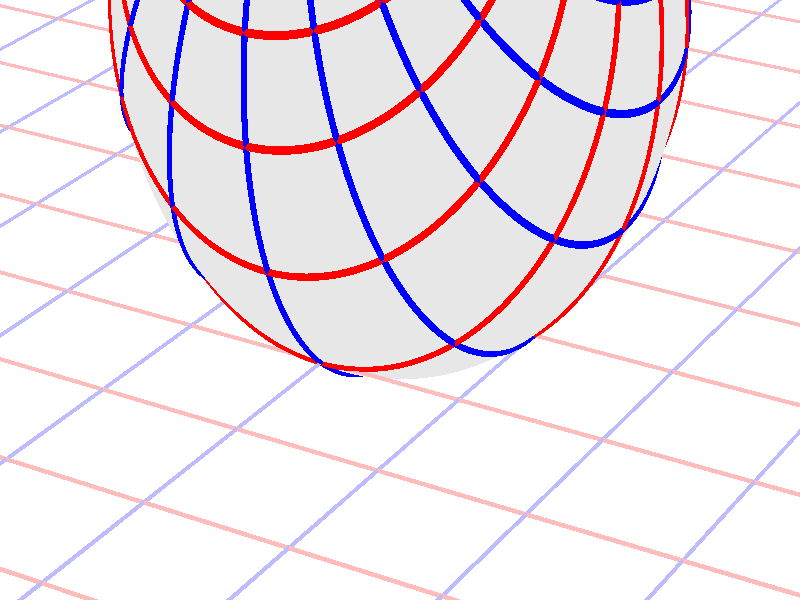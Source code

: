 #version 3.7;
global_settings{assumed_gamma 1.0}
camera{perspective location <16.275953626987476496879026, 9.396926207859083390872001, 6.840402866513374036117057> right <0.133333333333333331482962, -0.230940107675850353485814, -0.000000000000000000000000> up <-0.044429719908903583802662, -0.025651510749425152774217, 0.140953893117886280839102> direction <0.813797681349373802639491, 0.469846310392954158441370, 0.342020143325668712908083> sky <-0.296198132726023855010311, -0.171010071662834328698466, 0.939692620785908427905042> look_at <15.462155945638102139128023, 8.927079897466128954874875, 6.498382723187705600764730>}
light_source{<16.275953626987476496879026, 9.396926207859083390872001, 6.840402866513374036117057> rgb<1.0,1.0,1.0>}
background{rgb<1,1,1>}
union{object{sphere{<0.000000000000000000000000, 0.000000000000000000000000, 1.575782690330673307954612>,1.866304125041193362477543} pigment{rgbft<0.8,0.8,0.8,0.2,0.2>}}object{union{cylinder{<-50.000000000000000000000000, 50.000000000000000000000000, 0.000000000000000000000000>,<-50.000000000000000000000000, -50.000000000000000000000000, 0.000000000000000000000000>,0.010000000000000000208167}cylinder{<-49.000000000000000000000000, 50.000000000000000000000000, 0.000000000000000000000000>,<-49.000000000000000000000000, -50.000000000000000000000000, 0.000000000000000000000000>,0.010000000000000000208167}cylinder{<-48.000000000000000000000000, 50.000000000000000000000000, 0.000000000000000000000000>,<-48.000000000000000000000000, -50.000000000000000000000000, 0.000000000000000000000000>,0.010000000000000000208167}cylinder{<-47.000000000000000000000000, 50.000000000000000000000000, 0.000000000000000000000000>,<-47.000000000000000000000000, -50.000000000000000000000000, 0.000000000000000000000000>,0.010000000000000000208167}cylinder{<-46.000000000000000000000000, 50.000000000000000000000000, 0.000000000000000000000000>,<-46.000000000000000000000000, -50.000000000000000000000000, 0.000000000000000000000000>,0.010000000000000000208167}cylinder{<-45.000000000000000000000000, 50.000000000000000000000000, 0.000000000000000000000000>,<-45.000000000000000000000000, -50.000000000000000000000000, 0.000000000000000000000000>,0.010000000000000000208167}cylinder{<-44.000000000000000000000000, 50.000000000000000000000000, 0.000000000000000000000000>,<-44.000000000000000000000000, -50.000000000000000000000000, 0.000000000000000000000000>,0.010000000000000000208167}cylinder{<-43.000000000000000000000000, 50.000000000000000000000000, 0.000000000000000000000000>,<-43.000000000000000000000000, -50.000000000000000000000000, 0.000000000000000000000000>,0.010000000000000000208167}cylinder{<-42.000000000000000000000000, 50.000000000000000000000000, 0.000000000000000000000000>,<-42.000000000000000000000000, -50.000000000000000000000000, 0.000000000000000000000000>,0.010000000000000000208167}cylinder{<-41.000000000000000000000000, 50.000000000000000000000000, 0.000000000000000000000000>,<-41.000000000000000000000000, -50.000000000000000000000000, 0.000000000000000000000000>,0.010000000000000000208167}cylinder{<-40.000000000000000000000000, 50.000000000000000000000000, 0.000000000000000000000000>,<-40.000000000000000000000000, -50.000000000000000000000000, 0.000000000000000000000000>,0.010000000000000000208167}cylinder{<-39.000000000000000000000000, 50.000000000000000000000000, 0.000000000000000000000000>,<-39.000000000000000000000000, -50.000000000000000000000000, 0.000000000000000000000000>,0.010000000000000000208167}cylinder{<-38.000000000000000000000000, 50.000000000000000000000000, 0.000000000000000000000000>,<-38.000000000000000000000000, -50.000000000000000000000000, 0.000000000000000000000000>,0.010000000000000000208167}cylinder{<-37.000000000000000000000000, 50.000000000000000000000000, 0.000000000000000000000000>,<-37.000000000000000000000000, -50.000000000000000000000000, 0.000000000000000000000000>,0.010000000000000000208167}cylinder{<-36.000000000000000000000000, 50.000000000000000000000000, 0.000000000000000000000000>,<-36.000000000000000000000000, -50.000000000000000000000000, 0.000000000000000000000000>,0.010000000000000000208167}cylinder{<-35.000000000000000000000000, 50.000000000000000000000000, 0.000000000000000000000000>,<-35.000000000000000000000000, -50.000000000000000000000000, 0.000000000000000000000000>,0.010000000000000000208167}cylinder{<-34.000000000000000000000000, 50.000000000000000000000000, 0.000000000000000000000000>,<-34.000000000000000000000000, -50.000000000000000000000000, 0.000000000000000000000000>,0.010000000000000000208167}cylinder{<-33.000000000000000000000000, 50.000000000000000000000000, 0.000000000000000000000000>,<-33.000000000000000000000000, -50.000000000000000000000000, 0.000000000000000000000000>,0.010000000000000000208167}cylinder{<-32.000000000000000000000000, 50.000000000000000000000000, 0.000000000000000000000000>,<-32.000000000000000000000000, -50.000000000000000000000000, 0.000000000000000000000000>,0.010000000000000000208167}cylinder{<-31.000000000000000000000000, 50.000000000000000000000000, 0.000000000000000000000000>,<-31.000000000000000000000000, -50.000000000000000000000000, 0.000000000000000000000000>,0.010000000000000000208167}cylinder{<-30.000000000000000000000000, 50.000000000000000000000000, 0.000000000000000000000000>,<-30.000000000000000000000000, -50.000000000000000000000000, 0.000000000000000000000000>,0.010000000000000000208167}cylinder{<-29.000000000000000000000000, 50.000000000000000000000000, 0.000000000000000000000000>,<-29.000000000000000000000000, -50.000000000000000000000000, 0.000000000000000000000000>,0.010000000000000000208167}cylinder{<-28.000000000000000000000000, 50.000000000000000000000000, 0.000000000000000000000000>,<-28.000000000000000000000000, -50.000000000000000000000000, 0.000000000000000000000000>,0.010000000000000000208167}cylinder{<-27.000000000000000000000000, 50.000000000000000000000000, 0.000000000000000000000000>,<-27.000000000000000000000000, -50.000000000000000000000000, 0.000000000000000000000000>,0.010000000000000000208167}cylinder{<-26.000000000000000000000000, 50.000000000000000000000000, 0.000000000000000000000000>,<-26.000000000000000000000000, -50.000000000000000000000000, 0.000000000000000000000000>,0.010000000000000000208167}cylinder{<-25.000000000000000000000000, 50.000000000000000000000000, 0.000000000000000000000000>,<-25.000000000000000000000000, -50.000000000000000000000000, 0.000000000000000000000000>,0.010000000000000000208167}cylinder{<-24.000000000000000000000000, 50.000000000000000000000000, 0.000000000000000000000000>,<-24.000000000000000000000000, -50.000000000000000000000000, 0.000000000000000000000000>,0.010000000000000000208167}cylinder{<-23.000000000000000000000000, 50.000000000000000000000000, 0.000000000000000000000000>,<-23.000000000000000000000000, -50.000000000000000000000000, 0.000000000000000000000000>,0.010000000000000000208167}cylinder{<-22.000000000000000000000000, 50.000000000000000000000000, 0.000000000000000000000000>,<-22.000000000000000000000000, -50.000000000000000000000000, 0.000000000000000000000000>,0.010000000000000000208167}cylinder{<-21.000000000000000000000000, 50.000000000000000000000000, 0.000000000000000000000000>,<-21.000000000000000000000000, -50.000000000000000000000000, 0.000000000000000000000000>,0.010000000000000000208167}cylinder{<-20.000000000000000000000000, 50.000000000000000000000000, 0.000000000000000000000000>,<-20.000000000000000000000000, -50.000000000000000000000000, 0.000000000000000000000000>,0.010000000000000000208167}cylinder{<-19.000000000000000000000000, 50.000000000000000000000000, 0.000000000000000000000000>,<-19.000000000000000000000000, -50.000000000000000000000000, 0.000000000000000000000000>,0.010000000000000000208167}cylinder{<-18.000000000000000000000000, 50.000000000000000000000000, 0.000000000000000000000000>,<-18.000000000000000000000000, -50.000000000000000000000000, 0.000000000000000000000000>,0.010000000000000000208167}cylinder{<-17.000000000000000000000000, 50.000000000000000000000000, 0.000000000000000000000000>,<-17.000000000000000000000000, -50.000000000000000000000000, 0.000000000000000000000000>,0.010000000000000000208167}cylinder{<-16.000000000000000000000000, 50.000000000000000000000000, 0.000000000000000000000000>,<-16.000000000000000000000000, -50.000000000000000000000000, 0.000000000000000000000000>,0.010000000000000000208167}cylinder{<-15.000000000000000000000000, 50.000000000000000000000000, 0.000000000000000000000000>,<-15.000000000000000000000000, -50.000000000000000000000000, 0.000000000000000000000000>,0.010000000000000000208167}cylinder{<-14.000000000000000000000000, 50.000000000000000000000000, 0.000000000000000000000000>,<-14.000000000000000000000000, -50.000000000000000000000000, 0.000000000000000000000000>,0.010000000000000000208167}cylinder{<-13.000000000000000000000000, 50.000000000000000000000000, 0.000000000000000000000000>,<-13.000000000000000000000000, -50.000000000000000000000000, 0.000000000000000000000000>,0.010000000000000000208167}cylinder{<-12.000000000000000000000000, 50.000000000000000000000000, 0.000000000000000000000000>,<-12.000000000000000000000000, -50.000000000000000000000000, 0.000000000000000000000000>,0.010000000000000000208167}cylinder{<-11.000000000000000000000000, 50.000000000000000000000000, 0.000000000000000000000000>,<-11.000000000000000000000000, -50.000000000000000000000000, 0.000000000000000000000000>,0.010000000000000000208167}cylinder{<-10.000000000000000000000000, 50.000000000000000000000000, 0.000000000000000000000000>,<-10.000000000000000000000000, -50.000000000000000000000000, 0.000000000000000000000000>,0.010000000000000000208167}cylinder{<-9.000000000000000000000000, 50.000000000000000000000000, 0.000000000000000000000000>,<-9.000000000000000000000000, -50.000000000000000000000000, 0.000000000000000000000000>,0.010000000000000000208167}cylinder{<-8.000000000000000000000000, 50.000000000000000000000000, 0.000000000000000000000000>,<-8.000000000000000000000000, -50.000000000000000000000000, 0.000000000000000000000000>,0.010000000000000000208167}cylinder{<-7.000000000000000000000000, 50.000000000000000000000000, 0.000000000000000000000000>,<-7.000000000000000000000000, -50.000000000000000000000000, 0.000000000000000000000000>,0.010000000000000000208167}cylinder{<-6.000000000000000000000000, 50.000000000000000000000000, 0.000000000000000000000000>,<-6.000000000000000000000000, -50.000000000000000000000000, 0.000000000000000000000000>,0.010000000000000000208167}cylinder{<-5.000000000000000000000000, 50.000000000000000000000000, 0.000000000000000000000000>,<-5.000000000000000000000000, -50.000000000000000000000000, 0.000000000000000000000000>,0.010000000000000000208167}cylinder{<-4.000000000000000000000000, 50.000000000000000000000000, 0.000000000000000000000000>,<-4.000000000000000000000000, -50.000000000000000000000000, 0.000000000000000000000000>,0.010000000000000000208167}cylinder{<-3.000000000000000000000000, 50.000000000000000000000000, 0.000000000000000000000000>,<-3.000000000000000000000000, -50.000000000000000000000000, 0.000000000000000000000000>,0.010000000000000000208167}cylinder{<-2.000000000000000000000000, 50.000000000000000000000000, 0.000000000000000000000000>,<-2.000000000000000000000000, -50.000000000000000000000000, 0.000000000000000000000000>,0.010000000000000000208167}cylinder{<-1.000000000000000000000000, 50.000000000000000000000000, 0.000000000000000000000000>,<-1.000000000000000000000000, -50.000000000000000000000000, 0.000000000000000000000000>,0.010000000000000000208167}cylinder{<0.000000000000000000000000, 50.000000000000000000000000, 0.000000000000000000000000>,<0.000000000000000000000000, -50.000000000000000000000000, 0.000000000000000000000000>,0.010000000000000000208167}cylinder{<1.000000000000000000000000, 50.000000000000000000000000, 0.000000000000000000000000>,<1.000000000000000000000000, -50.000000000000000000000000, 0.000000000000000000000000>,0.010000000000000000208167}cylinder{<2.000000000000000000000000, 50.000000000000000000000000, 0.000000000000000000000000>,<2.000000000000000000000000, -50.000000000000000000000000, 0.000000000000000000000000>,0.010000000000000000208167}cylinder{<3.000000000000000000000000, 50.000000000000000000000000, 0.000000000000000000000000>,<3.000000000000000000000000, -50.000000000000000000000000, 0.000000000000000000000000>,0.010000000000000000208167}cylinder{<4.000000000000000000000000, 50.000000000000000000000000, 0.000000000000000000000000>,<4.000000000000000000000000, -50.000000000000000000000000, 0.000000000000000000000000>,0.010000000000000000208167}cylinder{<5.000000000000000000000000, 50.000000000000000000000000, 0.000000000000000000000000>,<5.000000000000000000000000, -50.000000000000000000000000, 0.000000000000000000000000>,0.010000000000000000208167}cylinder{<6.000000000000000000000000, 50.000000000000000000000000, 0.000000000000000000000000>,<6.000000000000000000000000, -50.000000000000000000000000, 0.000000000000000000000000>,0.010000000000000000208167}cylinder{<7.000000000000000000000000, 50.000000000000000000000000, 0.000000000000000000000000>,<7.000000000000000000000000, -50.000000000000000000000000, 0.000000000000000000000000>,0.010000000000000000208167}cylinder{<8.000000000000000000000000, 50.000000000000000000000000, 0.000000000000000000000000>,<8.000000000000000000000000, -50.000000000000000000000000, 0.000000000000000000000000>,0.010000000000000000208167}cylinder{<9.000000000000000000000000, 50.000000000000000000000000, 0.000000000000000000000000>,<9.000000000000000000000000, -50.000000000000000000000000, 0.000000000000000000000000>,0.010000000000000000208167}cylinder{<10.000000000000000000000000, 50.000000000000000000000000, 0.000000000000000000000000>,<10.000000000000000000000000, -50.000000000000000000000000, 0.000000000000000000000000>,0.010000000000000000208167}cylinder{<11.000000000000000000000000, 50.000000000000000000000000, 0.000000000000000000000000>,<11.000000000000000000000000, -50.000000000000000000000000, 0.000000000000000000000000>,0.010000000000000000208167}cylinder{<12.000000000000000000000000, 50.000000000000000000000000, 0.000000000000000000000000>,<12.000000000000000000000000, -50.000000000000000000000000, 0.000000000000000000000000>,0.010000000000000000208167}cylinder{<13.000000000000000000000000, 50.000000000000000000000000, 0.000000000000000000000000>,<13.000000000000000000000000, -50.000000000000000000000000, 0.000000000000000000000000>,0.010000000000000000208167}cylinder{<14.000000000000000000000000, 50.000000000000000000000000, 0.000000000000000000000000>,<14.000000000000000000000000, -50.000000000000000000000000, 0.000000000000000000000000>,0.010000000000000000208167}cylinder{<15.000000000000000000000000, 50.000000000000000000000000, 0.000000000000000000000000>,<15.000000000000000000000000, -50.000000000000000000000000, 0.000000000000000000000000>,0.010000000000000000208167}cylinder{<16.000000000000000000000000, 50.000000000000000000000000, 0.000000000000000000000000>,<16.000000000000000000000000, -50.000000000000000000000000, 0.000000000000000000000000>,0.010000000000000000208167}cylinder{<17.000000000000000000000000, 50.000000000000000000000000, 0.000000000000000000000000>,<17.000000000000000000000000, -50.000000000000000000000000, 0.000000000000000000000000>,0.010000000000000000208167}cylinder{<18.000000000000000000000000, 50.000000000000000000000000, 0.000000000000000000000000>,<18.000000000000000000000000, -50.000000000000000000000000, 0.000000000000000000000000>,0.010000000000000000208167}cylinder{<19.000000000000000000000000, 50.000000000000000000000000, 0.000000000000000000000000>,<19.000000000000000000000000, -50.000000000000000000000000, 0.000000000000000000000000>,0.010000000000000000208167}cylinder{<20.000000000000000000000000, 50.000000000000000000000000, 0.000000000000000000000000>,<20.000000000000000000000000, -50.000000000000000000000000, 0.000000000000000000000000>,0.010000000000000000208167}cylinder{<21.000000000000000000000000, 50.000000000000000000000000, 0.000000000000000000000000>,<21.000000000000000000000000, -50.000000000000000000000000, 0.000000000000000000000000>,0.010000000000000000208167}cylinder{<22.000000000000000000000000, 50.000000000000000000000000, 0.000000000000000000000000>,<22.000000000000000000000000, -50.000000000000000000000000, 0.000000000000000000000000>,0.010000000000000000208167}cylinder{<23.000000000000000000000000, 50.000000000000000000000000, 0.000000000000000000000000>,<23.000000000000000000000000, -50.000000000000000000000000, 0.000000000000000000000000>,0.010000000000000000208167}cylinder{<24.000000000000000000000000, 50.000000000000000000000000, 0.000000000000000000000000>,<24.000000000000000000000000, -50.000000000000000000000000, 0.000000000000000000000000>,0.010000000000000000208167}cylinder{<25.000000000000000000000000, 50.000000000000000000000000, 0.000000000000000000000000>,<25.000000000000000000000000, -50.000000000000000000000000, 0.000000000000000000000000>,0.010000000000000000208167}cylinder{<26.000000000000000000000000, 50.000000000000000000000000, 0.000000000000000000000000>,<26.000000000000000000000000, -50.000000000000000000000000, 0.000000000000000000000000>,0.010000000000000000208167}cylinder{<27.000000000000000000000000, 50.000000000000000000000000, 0.000000000000000000000000>,<27.000000000000000000000000, -50.000000000000000000000000, 0.000000000000000000000000>,0.010000000000000000208167}cylinder{<28.000000000000000000000000, 50.000000000000000000000000, 0.000000000000000000000000>,<28.000000000000000000000000, -50.000000000000000000000000, 0.000000000000000000000000>,0.010000000000000000208167}cylinder{<29.000000000000000000000000, 50.000000000000000000000000, 0.000000000000000000000000>,<29.000000000000000000000000, -50.000000000000000000000000, 0.000000000000000000000000>,0.010000000000000000208167}cylinder{<30.000000000000000000000000, 50.000000000000000000000000, 0.000000000000000000000000>,<30.000000000000000000000000, -50.000000000000000000000000, 0.000000000000000000000000>,0.010000000000000000208167}cylinder{<31.000000000000000000000000, 50.000000000000000000000000, 0.000000000000000000000000>,<31.000000000000000000000000, -50.000000000000000000000000, 0.000000000000000000000000>,0.010000000000000000208167}cylinder{<32.000000000000000000000000, 50.000000000000000000000000, 0.000000000000000000000000>,<32.000000000000000000000000, -50.000000000000000000000000, 0.000000000000000000000000>,0.010000000000000000208167}cylinder{<33.000000000000000000000000, 50.000000000000000000000000, 0.000000000000000000000000>,<33.000000000000000000000000, -50.000000000000000000000000, 0.000000000000000000000000>,0.010000000000000000208167}cylinder{<34.000000000000000000000000, 50.000000000000000000000000, 0.000000000000000000000000>,<34.000000000000000000000000, -50.000000000000000000000000, 0.000000000000000000000000>,0.010000000000000000208167}cylinder{<35.000000000000000000000000, 50.000000000000000000000000, 0.000000000000000000000000>,<35.000000000000000000000000, -50.000000000000000000000000, 0.000000000000000000000000>,0.010000000000000000208167}cylinder{<36.000000000000000000000000, 50.000000000000000000000000, 0.000000000000000000000000>,<36.000000000000000000000000, -50.000000000000000000000000, 0.000000000000000000000000>,0.010000000000000000208167}cylinder{<37.000000000000000000000000, 50.000000000000000000000000, 0.000000000000000000000000>,<37.000000000000000000000000, -50.000000000000000000000000, 0.000000000000000000000000>,0.010000000000000000208167}cylinder{<38.000000000000000000000000, 50.000000000000000000000000, 0.000000000000000000000000>,<38.000000000000000000000000, -50.000000000000000000000000, 0.000000000000000000000000>,0.010000000000000000208167}cylinder{<39.000000000000000000000000, 50.000000000000000000000000, 0.000000000000000000000000>,<39.000000000000000000000000, -50.000000000000000000000000, 0.000000000000000000000000>,0.010000000000000000208167}cylinder{<40.000000000000000000000000, 50.000000000000000000000000, 0.000000000000000000000000>,<40.000000000000000000000000, -50.000000000000000000000000, 0.000000000000000000000000>,0.010000000000000000208167}cylinder{<41.000000000000000000000000, 50.000000000000000000000000, 0.000000000000000000000000>,<41.000000000000000000000000, -50.000000000000000000000000, 0.000000000000000000000000>,0.010000000000000000208167}cylinder{<42.000000000000000000000000, 50.000000000000000000000000, 0.000000000000000000000000>,<42.000000000000000000000000, -50.000000000000000000000000, 0.000000000000000000000000>,0.010000000000000000208167}cylinder{<43.000000000000000000000000, 50.000000000000000000000000, 0.000000000000000000000000>,<43.000000000000000000000000, -50.000000000000000000000000, 0.000000000000000000000000>,0.010000000000000000208167}cylinder{<44.000000000000000000000000, 50.000000000000000000000000, 0.000000000000000000000000>,<44.000000000000000000000000, -50.000000000000000000000000, 0.000000000000000000000000>,0.010000000000000000208167}cylinder{<45.000000000000000000000000, 50.000000000000000000000000, 0.000000000000000000000000>,<45.000000000000000000000000, -50.000000000000000000000000, 0.000000000000000000000000>,0.010000000000000000208167}cylinder{<46.000000000000000000000000, 50.000000000000000000000000, 0.000000000000000000000000>,<46.000000000000000000000000, -50.000000000000000000000000, 0.000000000000000000000000>,0.010000000000000000208167}cylinder{<47.000000000000000000000000, 50.000000000000000000000000, 0.000000000000000000000000>,<47.000000000000000000000000, -50.000000000000000000000000, 0.000000000000000000000000>,0.010000000000000000208167}cylinder{<48.000000000000000000000000, 50.000000000000000000000000, 0.000000000000000000000000>,<48.000000000000000000000000, -50.000000000000000000000000, 0.000000000000000000000000>,0.010000000000000000208167}cylinder{<49.000000000000000000000000, 50.000000000000000000000000, 0.000000000000000000000000>,<49.000000000000000000000000, -50.000000000000000000000000, 0.000000000000000000000000>,0.010000000000000000208167}cylinder{<50.000000000000000000000000, 50.000000000000000000000000, 0.000000000000000000000000>,<50.000000000000000000000000, -50.000000000000000000000000, 0.000000000000000000000000>,0.010000000000000000208167}} pigment{rgb<1.0,0.5,0.5>}}object{union{cylinder{<50.000000000000000000000000, -50.000000000000000000000000, 0.000000000000000000000000>,<-50.000000000000000000000000, -50.000000000000000000000000, 0.000000000000000000000000>,0.010000000000000000208167}cylinder{<50.000000000000000000000000, -49.000000000000000000000000, 0.000000000000000000000000>,<-50.000000000000000000000000, -49.000000000000000000000000, 0.000000000000000000000000>,0.010000000000000000208167}cylinder{<50.000000000000000000000000, -48.000000000000000000000000, 0.000000000000000000000000>,<-50.000000000000000000000000, -48.000000000000000000000000, 0.000000000000000000000000>,0.010000000000000000208167}cylinder{<50.000000000000000000000000, -47.000000000000000000000000, 0.000000000000000000000000>,<-50.000000000000000000000000, -47.000000000000000000000000, 0.000000000000000000000000>,0.010000000000000000208167}cylinder{<50.000000000000000000000000, -46.000000000000000000000000, 0.000000000000000000000000>,<-50.000000000000000000000000, -46.000000000000000000000000, 0.000000000000000000000000>,0.010000000000000000208167}cylinder{<50.000000000000000000000000, -45.000000000000000000000000, 0.000000000000000000000000>,<-50.000000000000000000000000, -45.000000000000000000000000, 0.000000000000000000000000>,0.010000000000000000208167}cylinder{<50.000000000000000000000000, -44.000000000000000000000000, 0.000000000000000000000000>,<-50.000000000000000000000000, -44.000000000000000000000000, 0.000000000000000000000000>,0.010000000000000000208167}cylinder{<50.000000000000000000000000, -43.000000000000000000000000, 0.000000000000000000000000>,<-50.000000000000000000000000, -43.000000000000000000000000, 0.000000000000000000000000>,0.010000000000000000208167}cylinder{<50.000000000000000000000000, -42.000000000000000000000000, 0.000000000000000000000000>,<-50.000000000000000000000000, -42.000000000000000000000000, 0.000000000000000000000000>,0.010000000000000000208167}cylinder{<50.000000000000000000000000, -41.000000000000000000000000, 0.000000000000000000000000>,<-50.000000000000000000000000, -41.000000000000000000000000, 0.000000000000000000000000>,0.010000000000000000208167}cylinder{<50.000000000000000000000000, -40.000000000000000000000000, 0.000000000000000000000000>,<-50.000000000000000000000000, -40.000000000000000000000000, 0.000000000000000000000000>,0.010000000000000000208167}cylinder{<50.000000000000000000000000, -39.000000000000000000000000, 0.000000000000000000000000>,<-50.000000000000000000000000, -39.000000000000000000000000, 0.000000000000000000000000>,0.010000000000000000208167}cylinder{<50.000000000000000000000000, -38.000000000000000000000000, 0.000000000000000000000000>,<-50.000000000000000000000000, -38.000000000000000000000000, 0.000000000000000000000000>,0.010000000000000000208167}cylinder{<50.000000000000000000000000, -37.000000000000000000000000, 0.000000000000000000000000>,<-50.000000000000000000000000, -37.000000000000000000000000, 0.000000000000000000000000>,0.010000000000000000208167}cylinder{<50.000000000000000000000000, -36.000000000000000000000000, 0.000000000000000000000000>,<-50.000000000000000000000000, -36.000000000000000000000000, 0.000000000000000000000000>,0.010000000000000000208167}cylinder{<50.000000000000000000000000, -35.000000000000000000000000, 0.000000000000000000000000>,<-50.000000000000000000000000, -35.000000000000000000000000, 0.000000000000000000000000>,0.010000000000000000208167}cylinder{<50.000000000000000000000000, -34.000000000000000000000000, 0.000000000000000000000000>,<-50.000000000000000000000000, -34.000000000000000000000000, 0.000000000000000000000000>,0.010000000000000000208167}cylinder{<50.000000000000000000000000, -33.000000000000000000000000, 0.000000000000000000000000>,<-50.000000000000000000000000, -33.000000000000000000000000, 0.000000000000000000000000>,0.010000000000000000208167}cylinder{<50.000000000000000000000000, -32.000000000000000000000000, 0.000000000000000000000000>,<-50.000000000000000000000000, -32.000000000000000000000000, 0.000000000000000000000000>,0.010000000000000000208167}cylinder{<50.000000000000000000000000, -31.000000000000000000000000, 0.000000000000000000000000>,<-50.000000000000000000000000, -31.000000000000000000000000, 0.000000000000000000000000>,0.010000000000000000208167}cylinder{<50.000000000000000000000000, -30.000000000000000000000000, 0.000000000000000000000000>,<-50.000000000000000000000000, -30.000000000000000000000000, 0.000000000000000000000000>,0.010000000000000000208167}cylinder{<50.000000000000000000000000, -29.000000000000000000000000, 0.000000000000000000000000>,<-50.000000000000000000000000, -29.000000000000000000000000, 0.000000000000000000000000>,0.010000000000000000208167}cylinder{<50.000000000000000000000000, -28.000000000000000000000000, 0.000000000000000000000000>,<-50.000000000000000000000000, -28.000000000000000000000000, 0.000000000000000000000000>,0.010000000000000000208167}cylinder{<50.000000000000000000000000, -27.000000000000000000000000, 0.000000000000000000000000>,<-50.000000000000000000000000, -27.000000000000000000000000, 0.000000000000000000000000>,0.010000000000000000208167}cylinder{<50.000000000000000000000000, -26.000000000000000000000000, 0.000000000000000000000000>,<-50.000000000000000000000000, -26.000000000000000000000000, 0.000000000000000000000000>,0.010000000000000000208167}cylinder{<50.000000000000000000000000, -25.000000000000000000000000, 0.000000000000000000000000>,<-50.000000000000000000000000, -25.000000000000000000000000, 0.000000000000000000000000>,0.010000000000000000208167}cylinder{<50.000000000000000000000000, -24.000000000000000000000000, 0.000000000000000000000000>,<-50.000000000000000000000000, -24.000000000000000000000000, 0.000000000000000000000000>,0.010000000000000000208167}cylinder{<50.000000000000000000000000, -23.000000000000000000000000, 0.000000000000000000000000>,<-50.000000000000000000000000, -23.000000000000000000000000, 0.000000000000000000000000>,0.010000000000000000208167}cylinder{<50.000000000000000000000000, -22.000000000000000000000000, 0.000000000000000000000000>,<-50.000000000000000000000000, -22.000000000000000000000000, 0.000000000000000000000000>,0.010000000000000000208167}cylinder{<50.000000000000000000000000, -21.000000000000000000000000, 0.000000000000000000000000>,<-50.000000000000000000000000, -21.000000000000000000000000, 0.000000000000000000000000>,0.010000000000000000208167}cylinder{<50.000000000000000000000000, -20.000000000000000000000000, 0.000000000000000000000000>,<-50.000000000000000000000000, -20.000000000000000000000000, 0.000000000000000000000000>,0.010000000000000000208167}cylinder{<50.000000000000000000000000, -19.000000000000000000000000, 0.000000000000000000000000>,<-50.000000000000000000000000, -19.000000000000000000000000, 0.000000000000000000000000>,0.010000000000000000208167}cylinder{<50.000000000000000000000000, -18.000000000000000000000000, 0.000000000000000000000000>,<-50.000000000000000000000000, -18.000000000000000000000000, 0.000000000000000000000000>,0.010000000000000000208167}cylinder{<50.000000000000000000000000, -17.000000000000000000000000, 0.000000000000000000000000>,<-50.000000000000000000000000, -17.000000000000000000000000, 0.000000000000000000000000>,0.010000000000000000208167}cylinder{<50.000000000000000000000000, -16.000000000000000000000000, 0.000000000000000000000000>,<-50.000000000000000000000000, -16.000000000000000000000000, 0.000000000000000000000000>,0.010000000000000000208167}cylinder{<50.000000000000000000000000, -15.000000000000000000000000, 0.000000000000000000000000>,<-50.000000000000000000000000, -15.000000000000000000000000, 0.000000000000000000000000>,0.010000000000000000208167}cylinder{<50.000000000000000000000000, -14.000000000000000000000000, 0.000000000000000000000000>,<-50.000000000000000000000000, -14.000000000000000000000000, 0.000000000000000000000000>,0.010000000000000000208167}cylinder{<50.000000000000000000000000, -13.000000000000000000000000, 0.000000000000000000000000>,<-50.000000000000000000000000, -13.000000000000000000000000, 0.000000000000000000000000>,0.010000000000000000208167}cylinder{<50.000000000000000000000000, -12.000000000000000000000000, 0.000000000000000000000000>,<-50.000000000000000000000000, -12.000000000000000000000000, 0.000000000000000000000000>,0.010000000000000000208167}cylinder{<50.000000000000000000000000, -11.000000000000000000000000, 0.000000000000000000000000>,<-50.000000000000000000000000, -11.000000000000000000000000, 0.000000000000000000000000>,0.010000000000000000208167}cylinder{<50.000000000000000000000000, -10.000000000000000000000000, 0.000000000000000000000000>,<-50.000000000000000000000000, -10.000000000000000000000000, 0.000000000000000000000000>,0.010000000000000000208167}cylinder{<50.000000000000000000000000, -9.000000000000000000000000, 0.000000000000000000000000>,<-50.000000000000000000000000, -9.000000000000000000000000, 0.000000000000000000000000>,0.010000000000000000208167}cylinder{<50.000000000000000000000000, -8.000000000000000000000000, 0.000000000000000000000000>,<-50.000000000000000000000000, -8.000000000000000000000000, 0.000000000000000000000000>,0.010000000000000000208167}cylinder{<50.000000000000000000000000, -7.000000000000000000000000, 0.000000000000000000000000>,<-50.000000000000000000000000, -7.000000000000000000000000, 0.000000000000000000000000>,0.010000000000000000208167}cylinder{<50.000000000000000000000000, -6.000000000000000000000000, 0.000000000000000000000000>,<-50.000000000000000000000000, -6.000000000000000000000000, 0.000000000000000000000000>,0.010000000000000000208167}cylinder{<50.000000000000000000000000, -5.000000000000000000000000, 0.000000000000000000000000>,<-50.000000000000000000000000, -5.000000000000000000000000, 0.000000000000000000000000>,0.010000000000000000208167}cylinder{<50.000000000000000000000000, -4.000000000000000000000000, 0.000000000000000000000000>,<-50.000000000000000000000000, -4.000000000000000000000000, 0.000000000000000000000000>,0.010000000000000000208167}cylinder{<50.000000000000000000000000, -3.000000000000000000000000, 0.000000000000000000000000>,<-50.000000000000000000000000, -3.000000000000000000000000, 0.000000000000000000000000>,0.010000000000000000208167}cylinder{<50.000000000000000000000000, -2.000000000000000000000000, 0.000000000000000000000000>,<-50.000000000000000000000000, -2.000000000000000000000000, 0.000000000000000000000000>,0.010000000000000000208167}cylinder{<50.000000000000000000000000, -1.000000000000000000000000, 0.000000000000000000000000>,<-50.000000000000000000000000, -1.000000000000000000000000, 0.000000000000000000000000>,0.010000000000000000208167}cylinder{<50.000000000000000000000000, 0.000000000000000000000000, 0.000000000000000000000000>,<-50.000000000000000000000000, 0.000000000000000000000000, 0.000000000000000000000000>,0.010000000000000000208167}cylinder{<50.000000000000000000000000, 1.000000000000000000000000, 0.000000000000000000000000>,<-50.000000000000000000000000, 1.000000000000000000000000, 0.000000000000000000000000>,0.010000000000000000208167}cylinder{<50.000000000000000000000000, 2.000000000000000000000000, 0.000000000000000000000000>,<-50.000000000000000000000000, 2.000000000000000000000000, 0.000000000000000000000000>,0.010000000000000000208167}cylinder{<50.000000000000000000000000, 3.000000000000000000000000, 0.000000000000000000000000>,<-50.000000000000000000000000, 3.000000000000000000000000, 0.000000000000000000000000>,0.010000000000000000208167}cylinder{<50.000000000000000000000000, 4.000000000000000000000000, 0.000000000000000000000000>,<-50.000000000000000000000000, 4.000000000000000000000000, 0.000000000000000000000000>,0.010000000000000000208167}cylinder{<50.000000000000000000000000, 5.000000000000000000000000, 0.000000000000000000000000>,<-50.000000000000000000000000, 5.000000000000000000000000, 0.000000000000000000000000>,0.010000000000000000208167}cylinder{<50.000000000000000000000000, 6.000000000000000000000000, 0.000000000000000000000000>,<-50.000000000000000000000000, 6.000000000000000000000000, 0.000000000000000000000000>,0.010000000000000000208167}cylinder{<50.000000000000000000000000, 7.000000000000000000000000, 0.000000000000000000000000>,<-50.000000000000000000000000, 7.000000000000000000000000, 0.000000000000000000000000>,0.010000000000000000208167}cylinder{<50.000000000000000000000000, 8.000000000000000000000000, 0.000000000000000000000000>,<-50.000000000000000000000000, 8.000000000000000000000000, 0.000000000000000000000000>,0.010000000000000000208167}cylinder{<50.000000000000000000000000, 9.000000000000000000000000, 0.000000000000000000000000>,<-50.000000000000000000000000, 9.000000000000000000000000, 0.000000000000000000000000>,0.010000000000000000208167}cylinder{<50.000000000000000000000000, 10.000000000000000000000000, 0.000000000000000000000000>,<-50.000000000000000000000000, 10.000000000000000000000000, 0.000000000000000000000000>,0.010000000000000000208167}cylinder{<50.000000000000000000000000, 11.000000000000000000000000, 0.000000000000000000000000>,<-50.000000000000000000000000, 11.000000000000000000000000, 0.000000000000000000000000>,0.010000000000000000208167}cylinder{<50.000000000000000000000000, 12.000000000000000000000000, 0.000000000000000000000000>,<-50.000000000000000000000000, 12.000000000000000000000000, 0.000000000000000000000000>,0.010000000000000000208167}cylinder{<50.000000000000000000000000, 13.000000000000000000000000, 0.000000000000000000000000>,<-50.000000000000000000000000, 13.000000000000000000000000, 0.000000000000000000000000>,0.010000000000000000208167}cylinder{<50.000000000000000000000000, 14.000000000000000000000000, 0.000000000000000000000000>,<-50.000000000000000000000000, 14.000000000000000000000000, 0.000000000000000000000000>,0.010000000000000000208167}cylinder{<50.000000000000000000000000, 15.000000000000000000000000, 0.000000000000000000000000>,<-50.000000000000000000000000, 15.000000000000000000000000, 0.000000000000000000000000>,0.010000000000000000208167}cylinder{<50.000000000000000000000000, 16.000000000000000000000000, 0.000000000000000000000000>,<-50.000000000000000000000000, 16.000000000000000000000000, 0.000000000000000000000000>,0.010000000000000000208167}cylinder{<50.000000000000000000000000, 17.000000000000000000000000, 0.000000000000000000000000>,<-50.000000000000000000000000, 17.000000000000000000000000, 0.000000000000000000000000>,0.010000000000000000208167}cylinder{<50.000000000000000000000000, 18.000000000000000000000000, 0.000000000000000000000000>,<-50.000000000000000000000000, 18.000000000000000000000000, 0.000000000000000000000000>,0.010000000000000000208167}cylinder{<50.000000000000000000000000, 19.000000000000000000000000, 0.000000000000000000000000>,<-50.000000000000000000000000, 19.000000000000000000000000, 0.000000000000000000000000>,0.010000000000000000208167}cylinder{<50.000000000000000000000000, 20.000000000000000000000000, 0.000000000000000000000000>,<-50.000000000000000000000000, 20.000000000000000000000000, 0.000000000000000000000000>,0.010000000000000000208167}cylinder{<50.000000000000000000000000, 21.000000000000000000000000, 0.000000000000000000000000>,<-50.000000000000000000000000, 21.000000000000000000000000, 0.000000000000000000000000>,0.010000000000000000208167}cylinder{<50.000000000000000000000000, 22.000000000000000000000000, 0.000000000000000000000000>,<-50.000000000000000000000000, 22.000000000000000000000000, 0.000000000000000000000000>,0.010000000000000000208167}cylinder{<50.000000000000000000000000, 23.000000000000000000000000, 0.000000000000000000000000>,<-50.000000000000000000000000, 23.000000000000000000000000, 0.000000000000000000000000>,0.010000000000000000208167}cylinder{<50.000000000000000000000000, 24.000000000000000000000000, 0.000000000000000000000000>,<-50.000000000000000000000000, 24.000000000000000000000000, 0.000000000000000000000000>,0.010000000000000000208167}cylinder{<50.000000000000000000000000, 25.000000000000000000000000, 0.000000000000000000000000>,<-50.000000000000000000000000, 25.000000000000000000000000, 0.000000000000000000000000>,0.010000000000000000208167}cylinder{<50.000000000000000000000000, 26.000000000000000000000000, 0.000000000000000000000000>,<-50.000000000000000000000000, 26.000000000000000000000000, 0.000000000000000000000000>,0.010000000000000000208167}cylinder{<50.000000000000000000000000, 27.000000000000000000000000, 0.000000000000000000000000>,<-50.000000000000000000000000, 27.000000000000000000000000, 0.000000000000000000000000>,0.010000000000000000208167}cylinder{<50.000000000000000000000000, 28.000000000000000000000000, 0.000000000000000000000000>,<-50.000000000000000000000000, 28.000000000000000000000000, 0.000000000000000000000000>,0.010000000000000000208167}cylinder{<50.000000000000000000000000, 29.000000000000000000000000, 0.000000000000000000000000>,<-50.000000000000000000000000, 29.000000000000000000000000, 0.000000000000000000000000>,0.010000000000000000208167}cylinder{<50.000000000000000000000000, 30.000000000000000000000000, 0.000000000000000000000000>,<-50.000000000000000000000000, 30.000000000000000000000000, 0.000000000000000000000000>,0.010000000000000000208167}cylinder{<50.000000000000000000000000, 31.000000000000000000000000, 0.000000000000000000000000>,<-50.000000000000000000000000, 31.000000000000000000000000, 0.000000000000000000000000>,0.010000000000000000208167}cylinder{<50.000000000000000000000000, 32.000000000000000000000000, 0.000000000000000000000000>,<-50.000000000000000000000000, 32.000000000000000000000000, 0.000000000000000000000000>,0.010000000000000000208167}cylinder{<50.000000000000000000000000, 33.000000000000000000000000, 0.000000000000000000000000>,<-50.000000000000000000000000, 33.000000000000000000000000, 0.000000000000000000000000>,0.010000000000000000208167}cylinder{<50.000000000000000000000000, 34.000000000000000000000000, 0.000000000000000000000000>,<-50.000000000000000000000000, 34.000000000000000000000000, 0.000000000000000000000000>,0.010000000000000000208167}cylinder{<50.000000000000000000000000, 35.000000000000000000000000, 0.000000000000000000000000>,<-50.000000000000000000000000, 35.000000000000000000000000, 0.000000000000000000000000>,0.010000000000000000208167}cylinder{<50.000000000000000000000000, 36.000000000000000000000000, 0.000000000000000000000000>,<-50.000000000000000000000000, 36.000000000000000000000000, 0.000000000000000000000000>,0.010000000000000000208167}cylinder{<50.000000000000000000000000, 37.000000000000000000000000, 0.000000000000000000000000>,<-50.000000000000000000000000, 37.000000000000000000000000, 0.000000000000000000000000>,0.010000000000000000208167}cylinder{<50.000000000000000000000000, 38.000000000000000000000000, 0.000000000000000000000000>,<-50.000000000000000000000000, 38.000000000000000000000000, 0.000000000000000000000000>,0.010000000000000000208167}cylinder{<50.000000000000000000000000, 39.000000000000000000000000, 0.000000000000000000000000>,<-50.000000000000000000000000, 39.000000000000000000000000, 0.000000000000000000000000>,0.010000000000000000208167}cylinder{<50.000000000000000000000000, 40.000000000000000000000000, 0.000000000000000000000000>,<-50.000000000000000000000000, 40.000000000000000000000000, 0.000000000000000000000000>,0.010000000000000000208167}cylinder{<50.000000000000000000000000, 41.000000000000000000000000, 0.000000000000000000000000>,<-50.000000000000000000000000, 41.000000000000000000000000, 0.000000000000000000000000>,0.010000000000000000208167}cylinder{<50.000000000000000000000000, 42.000000000000000000000000, 0.000000000000000000000000>,<-50.000000000000000000000000, 42.000000000000000000000000, 0.000000000000000000000000>,0.010000000000000000208167}cylinder{<50.000000000000000000000000, 43.000000000000000000000000, 0.000000000000000000000000>,<-50.000000000000000000000000, 43.000000000000000000000000, 0.000000000000000000000000>,0.010000000000000000208167}cylinder{<50.000000000000000000000000, 44.000000000000000000000000, 0.000000000000000000000000>,<-50.000000000000000000000000, 44.000000000000000000000000, 0.000000000000000000000000>,0.010000000000000000208167}cylinder{<50.000000000000000000000000, 45.000000000000000000000000, 0.000000000000000000000000>,<-50.000000000000000000000000, 45.000000000000000000000000, 0.000000000000000000000000>,0.010000000000000000208167}cylinder{<50.000000000000000000000000, 46.000000000000000000000000, 0.000000000000000000000000>,<-50.000000000000000000000000, 46.000000000000000000000000, 0.000000000000000000000000>,0.010000000000000000208167}cylinder{<50.000000000000000000000000, 47.000000000000000000000000, 0.000000000000000000000000>,<-50.000000000000000000000000, 47.000000000000000000000000, 0.000000000000000000000000>,0.010000000000000000208167}cylinder{<50.000000000000000000000000, 48.000000000000000000000000, 0.000000000000000000000000>,<-50.000000000000000000000000, 48.000000000000000000000000, 0.000000000000000000000000>,0.010000000000000000208167}cylinder{<50.000000000000000000000000, 49.000000000000000000000000, 0.000000000000000000000000>,<-50.000000000000000000000000, 49.000000000000000000000000, 0.000000000000000000000000>,0.010000000000000000208167}cylinder{<50.000000000000000000000000, 50.000000000000000000000000, 0.000000000000000000000000>,<-50.000000000000000000000000, 50.000000000000000000000000, 0.000000000000000000000000>,0.010000000000000000208167}} pigment{rgb<0.5,0.5,1.0>}}sphere{<0.000000000000000000000000, 0.000000000000000000000000, 3.442086815371866670432155>,0.050000000000000002775558}object{union{object{torus{0.128176249989543217244758,0.020000000000000000416334} matrix <0.997638796996920262927233, -0.000000000000000000000000, 0.068679186996773930462545, 0.068679186996773930462545, 0.000000000000000000000000, -0.997638796996920262927233, 0.000000000000000000000000, 1.000000000000000000000000, 0.000000000000000000000000, -0.127873599842930757430892, 0.000000000000000000000000, 3.433283774730880200110050>}object{torus{0.130779374919546498290401,0.020000000000000000416334} matrix <0.997541796643937828115156, -0.000000000000000000000000, 0.070073989099983996498011, 0.070073989099983996498011, 0.000000000000000000000000, -0.997541796643937828115156, 0.000000000000000000000000, 1.000000000000000000000000, 0.000000000000000000000000, -0.130457892621312715464299, 0.000000000000000000000000, 3.432922582878876305301219>}object{torus{0.133490147752252291679653,0.020000000000000000416334} matrix <0.997438701854156284376529, -0.000000000000000000000000, 0.071526470928570423657433, 0.071526470928570423657433, 0.000000000000000000000000, -0.997438701854156284376529, 0.000000000000000000000000, 1.000000000000000000000000, 0.000000000000000000000000, -0.133148239684214825251374, 0.000000000000000000000000, 3.432538736198359696771831>}object{torus{0.136315368456349034209651,0.020000000000000000416334} matrix <0.997328991896458627586242, -0.000000000000000000000000, 0.073040276031747244922521, 0.073040276031747244922521, 0.000000000000000000000000, -0.997328991896458627586242, 0.000000000000000000000000, 1.000000000000000000000000, 0.000000000000000000000000, -0.135951269002375835226459, 0.000000000000000000000000, 3.432130303232376444810825>}object{torus{0.139262420377436357821210,0.020000000000000000416334} matrix <0.997212089293315839810816, -0.000000000000000000000000, 0.074619360539071241666953, 0.074619360539071241666953, 0.000000000000000000000000, -0.997212089293315839810816, 0.000000000000000000000000, 1.000000000000000000000000, 0.000000000000000000000000, -0.138874169184803220034041, 0.000000000000000000000000, 3.431695142616465687979144>}object{torus{0.142339333977164222977407,0.020000000000000000416334} matrix <0.997087352246820324275234, -0.000000000000000000000000, 0.076268027307814498239047, 0.076268027307814498239047, 0.000000000000000000000000, -0.997087352246820324275234, 0.000000000000000000000000, 1.000000000000000000000000, 0.000000000000000000000000, -0.141924749635687130755457, 0.000000000000000000000000, 3.431230875160780069421662>}object{torus{0.145554859085509552540927,0.020000000000000000416334} matrix <0.996954065857387328186690, -0.000000000000000000000000, 0.077990964671712112443736, 0.077990964671712112443736, 0.000000000000000000000000, -0.996954065857387328186690, 0.000000000000000000000000, 1.000000000000000000000000, 0.000000000000000000000000, -0.145111508570483133118145, 0.000000000000000000000000, 3.430734851499294801868700>}object{torus{0.148918547025131214889271,0.020000000000000000416334} matrix <0.996811431920407442497378, -0.000000000000000000000000, 0.079793290399550451108546, 0.079793290399550451108546, 0.000000000000000000000000, -0.996811431920407442497378, 0.000000000000000000000000, 1.000000000000000000000000, 0.000000000000000000000000, -0.148443710099746578601199, 0.000000000000000000000000, 3.430204114502706236322638>}object{torus{0.152440844205961295587670,0.020000000000000000416334} matrix <0.996658557018706425800758, -0.000000000000000000000000, 0.081680601867212376809846, 0.081680601867212376809846, 0.000000000000000000000000, -0.996658557018706425800758, 0.000000000000000000000000, 1.000000000000000000000000, 0.000000000000000000000000, -0.151931471816773105976139, 0.000000000000000000000000, 3.429635355467215429570160>}object{torus{0.156133199097110098030328,0.020000000000000000416334} matrix <0.996494438586219222209195, -0.000000000000000000000000, 0.083659033383943953721129, 0.083659033383943953721129, 0.000000000000000000000000, -0.996494438586219222209195, 0.000000000000000000000000, 1.000000000000000000000000, 0.000000000000000000000000, -0.155585864579233262849911, 0.000000000000000000000000, 3.429024862856968169921856>}object{torus{0.160008184858020485741292,0.020000000000000000416334} matrix <0.996317948540905162779779, -0.000000000000000000000000, 0.085735321864692681792519, 0.085735321864692681792519, 0.000000000000000000000000, -0.996317948540905162779779, 0.000000000000000000000000, 1.000000000000000000000000, 0.000000000000000000000000, -0.159419026487397003100099, 0.000000000000000000000000, 3.428368462142268313641580>}object{torus{0.164079640347200517158655,0.020000000000000000416334} matrix <0.996127813979152176848686, -0.000000000000000000000000, 0.087916882435149099062066, 0.087916882435149099062066, 0.000000000000000000000000, -0.996127813979152176848686, 0.000000000000000000000000, 1.000000000000000000000000, 0.000000000000000000000000, -0.163444293457560868576550, 0.000000000000000000000000, 3.427661444921629829707399>}object{torus{0.168362832801546735694842,0.020000000000000000416334} matrix <0.995922594331581589877089, -0.000000000000000000000000, 0.090211895556252405525832, 0.090211895556252405525832, 0.000000000000000000000000, -0.995922594331581589877089, 0.000000000000000000000000, 1.000000000000000000000000, 0.000000000000000000000000, -0.167676349232833504787621, 0.000000000000000000000000, 3.426898485083613721258189>}object{torus{0.172874646144370647249389,0.020000000000000000416334} matrix <0.995700654204875301722666, -0.000000000000000000000000, 0.092629407943608327302698, 0.092629407943608327302698, 0.000000000000000000000000, -0.995700654204875301722666, 0.000000000000000000000000, 1.000000000000000000000000, 0.000000000000000000000000, -0.172131398261419987782972, 0.000000000000000000000000, 3.426073539250969357539134>}object{torus{0.177633799740515435638955,0.020000000000000000416334} matrix <0.995460130964484046778296, -0.000000000000000000000000, 0.095179449778681285421200, 0.095179449778681285421200, 0.000000000000000000000000, -0.995460130964484046778296, 0.000000000000000000000000, 1.000000000000000000000000, 0.000000000000000000000000, -0.176827365553443971446512, 0.000000000000000000000000, 3.425179728050655292292959>}object{torus{0.182661103467704366565272,0.020000000000000000416334} matrix <0.995198895862214327756590, -0.000000000000000000000000, 0.097873171373106984671786, 0.097873171373106984671786, 0.000000000000000000000000, -0.995198895862214327756590, 0.000000000000000000000000, 1.000000000000000000000000, 0.000000000000000000000000, -0.181784128488021695657650, 0.000000000000000000000000, 3.424209193888402502636836>}object{torus{0.187979756295499900176083,0.020000000000000000416334} matrix <0.994914507198191300219037, -0.000000000000000000000000, 0.100723003165017616078458, 0.100723003165017616078458, 0.000000000000000000000000, -0.994914507198191300219037, 0.000000000000000000000000, 1.000000000000000000000000, 0.000000000000000000000000, -0.187023786597966534817061, 0.000000000000000000000000, 3.423152929783464859525566>}object{torus{0.193615697228083111225416,0.020000000000000000416334} matrix <0.994604153606589491687373, -0.000000000000000000000000, 0.103742843746063073684383, 0.103742843746063073684383, 0.000000000000000000000000, -0.994604153606589491687373, 0.000000000000000000000000, 1.000000000000000000000000, 0.000000000000000000000000, -0.192570976666501858520775, 0.000000000000000000000000, 3.422000572347700497743972>}object{torus{0.199598019574678958720781,0.020000000000000000416334} matrix <0.994264585012570090150064, -0.000000000000000000000000, 0.106948281845861567496137, 0.106948281845861567496137, 0.000000000000000000000000, -0.994264585012570090150064, 0.000000000000000000000000, 1.000000000000000000000000, 0.000000000000000000000000, -0.198453242101865573454589, 0.000000000000000000000000, 3.420740150118588562833111>}object{torus{0.205959462194499204334974,0.020000000000000000416334} matrix <0.993892028115379133623719, -0.000000000000000000000000, 0.110356859545287969148752, 0.110356859545287969148752, 0.000000000000000000000000, -0.993892028115379133623719, 0.000000000000000000000000, 1.000000000000000000000000, 0.000000000000000000000000, -0.204701467590039987154427, 0.000000000000000000000000, 3.419357775930596421432028>}object{torus{0.212736994802336765175710,0.020000000000000000416334} matrix <0.993482082315096937108478, -0.000000000000000000000000, 0.113988385894611854443070, 0.113988385894611854443070, 0.000000000000000000000000, -0.993482082315096937108478, 0.000000000000000000000000, 1.000000000000000000000000, 0.000000000000000000000000, -0.211350392581655693868825, 0.000000000000000000000000, 3.417837268714551957060621>}object{torus{0.219972518861062865669354,0.020000000000000000416334} matrix <0.993029590755548752234461, -0.000000000000000000000000, 0.117865312470919900156296, 0.117865312470919900156296, 0.000000000000000000000000, -0.993029590755548752234461, 0.000000000000000000000000, 1.000000000000000000000000, 0.000000000000000000000000, -0.218439220382061510816740, 0.000000000000000000000000, 3.416159685701866344231803>}object{torus{0.227713711347260927553293,0.020000000000000000416334} matrix <0.992528479476438629802715, -0.000000000000000000000000, 0.122013185468576063064106, 0.122013185468576063064106, 0.000000000000000000000000, -0.992528479476438629802715, 0.000000000000000000000000, 1.000000000000000000000000, 0.000000000000000000000000, -0.226012343679449945188509, 0.000000000000000000000000, 3.414302740075991771107056>}object{torus{0.236015046219252927484078,0.020000000000000000416334} matrix <0.991971555366383372920325, -0.000000000000000000000000, 0.126461193035644597904010, 0.126461193035644597904010, 0.000000000000000000000000, -0.991971555366383372920325, 0.000000000000000000000000, 1.000000000000000000000000, 0.000000000000000000000000, -0.234120212488016121721301, 0.000000000000000000000000, 3.412240071052970780129954>}object{torus{0.244939038352655485963894,0.020000000000000000416334} matrix <0.991350250468326588126899, -0.000000000000000000000000, 0.131242831790488706511510, 0.131242831790488706511510, 0.000000000000000000000000, -0.991350250468326588126899, 0.000000000000000000000000, 1.000000000000000000000000, 0.000000000000000000000000, -0.242820377020393968203749, 0.000000000000000000000000, 3.409940322362327691507744>}object{torus{0.254557767909354248914156,0.020000000000000000416334} matrix <0.990654295801212891880994, -0.000000000000000000000000, 0.136396723606556274921431, 0.136396723606556274921431, 0.000000000000000000000000, -0.990654295801212891880994, 0.000000000000000000000000, 1.000000000000000000000000, 0.000000000000000000000000, -0.252178746309014378823576, 0.000000000000000000000000, 3.407365969860347121311861>}object{torus{0.264954760781737297392624,0.020000000000000000416334} matrix <0.989871301718428298066499, -0.000000000000000000000000, 0.141967623190163871882419, 0.141967623190163871882419, 0.000000000000000000000000, -0.989871301718428298066499, 0.000000000000000000000000, 1.000000000000000000000000, 0.000000000000000000000000, -0.262271113951655421292486, 0.000000000000000000000000, 3.404471817730928773215737>}object{torus{0.276227324626646508765049,0.020000000000000000416334} matrix <0.988986213093875687896173, -0.000000000000000000000000, 0.148007669768277144717317, 0.148007669768277144717317, 0.000000000000000000000000, -0.988986213093875687896173, 0.000000000000000000000000, 1.000000000000000000000000, 0.000000000000000000000000, -0.273185015735514513668392, 0.000000000000000000000000, 3.401203052727392428522535>}object{torus{0.288489472525154888593590,0.020000000000000000416334} matrix <0.987980595076289769274069, -0.000000000000000000000000, 0.154577953643785931392429, 0.154577953643785931392429, 0.000000000000000000000000, -0.987980595076289769274069, 0.000000000000000000000000, 1.000000000000000000000000, 0.000000000000000000000000, -0.285022000738683611853475, 0.000000000000000000000000, 3.397492703061236074546514>}object{torus{0.301875611017156708637543,0.020000000000000000416334} matrix <0.986831686884305891993563, -0.000000000000000000000000, 0.161750492305511334167889, 0.161750492305511334167889, 0.000000000000000000000000, -0.986831686884305891993563, 0.000000000000000000000000, 1.000000000000000000000000, 0.000000000000000000000000, -0.297900418449379145169331, 0.000000000000000000000000, 3.393258286674668777749275>}object{torus{0.316545231290519535338746,0.020000000000000000416334} matrix <0.985511134132634802895723, -0.000000000000000000000000, 0.169610744060062518245857, 0.169610744060062518245857, 0.000000000000000000000000, -0.985511134132634802895723, 0.000000000000000000000000, 1.000000000000000000000000, 0.000000000000000000000000, -0.311958849893361478411435, 0.000000000000000000000000, 3.388397343164064157150506>}object{torus{0.332688929180939951812945,0.020000000000000000416334} matrix <0.983983269768886392725449, -0.000000000000000000000000, 0.178260833653753336669467, 0.178260833653753336669467, 0.000000000000000000000000, -0.983983269768886392725449, 0.000000000000000000000000, 1.000000000000000000000000, 0.000000000000000000000000, -0.327360340351436851502598, 0.000000000000000000000000, 3.382781409508780701145270>}object{torus{0.350536202420087761311152,0.020000000000000000416334} matrix <0.982202752175062587802756, -0.000000000000000000000000, 0.187823730182671372324066, 0.187823730182671372324066, 0.000000000000000000000000, -0.982202752175062587802756, 0.000000000000000000000000, 1.000000000000000000000000, 0.000000000000000000000000, -0.344297622754078436191350, 0.000000000000000000000000, 3.376247798269411237725990>}object{torus{0.370365648609834730020651,0.020000000000000000416334} matrix <0.980111273765243873334896, -0.000000000000000000000000, 0.198448711354524159888868, 0.198448711354524159888868, 0.000000000000000000000000, -0.980111273765243873334896, 0.000000000000000000000000, 1.000000000000000000000000, 0.000000000000000000000000, -0.362999547617854689818273, 0.000000000000000000000000, 3.368588229675292478049187>}object{torus{0.392518438889210397046980,0.020000000000000000416334} matrix <0.977632903331158709114845, -0.000000000000000000000000, 0.210318582926686509226855, 0.210318582926686509226855, 0.000000000000000000000000, -0.977632903331158709114845, 0.000000000000000000000000, 1.000000000000000000000000, 0.000000000000000000000000, -0.383738941022274848702267, 0.000000000000000000000000, 3.359532893532027220118152>}object{torus{0.417416305648777352654832,0.020000000000000000416334} matrix <0.974667384282667415007495, -0.000000000000000000000000, 0.223659316853966783078533, 0.223659316853966783078533, 0.000000000000000000000000, -0.974667384282667415007495, 0.000000000000000000000000, 1.000000000000000000000000, 0.000000000000000000000000, -0.406842058783627280593720, 0.000000000000000000000000, 3.348727769606631099463812>}object{torus{0.445585808885852918681536,0.020000000000000000416334} matrix <0.971080315614886946384843, -0.000000000000000000000000, 0.238753053646003882137805, 0.238753053646003882137805, 0.000000000000000000000000, -0.971080315614886946384843, 0.000000000000000000000000, 1.000000000000000000000000, 0.000000000000000000000000, -0.432699607926386398126795, 0.000000000000000000000000, 3.335701842839005060170621>}object{torus{0.477691404449251899588802,0.020000000000000000416334} matrix <0.966688480187266274690217, -0.000000000000000000000000, 0.255955820940320377676613, 0.255955820940320377676613, 0.000000000000000000000000, -0.966688480187266274690217, 0.000000000000000000000000, 1.000000000000000000000000, 0.000000000000000000000000, -0.461778777765581405212458, 0.000000000000000000000000, 3.319818919789877753601104>}object{torus{0.514580912226788034224967,0.020000000000000000416334} matrix <0.961237450352641853434932, -0.000000000000000000000000, 0.275721896191710724721702, 0.275721896191710724721702, 0.000000000000000000000000, -0.961237450352641853434932, 0.000000000000000000000000, 1.000000000000000000000000, 0.000000000000000000000000, -0.494634444068974499231217, 0.000000000000000000000000, 3.300205590508666020355122>}object{torus{0.557348437784158989849459,0.020000000000000000416334} matrix <0.954366612422640314683520, -0.000000000000000000000000, 0.298637521240942060973822, 0.298637521240942060973822, 0.000000000000000000000000, -0.954366612422640314683520, 0.000000000000000000000000, 1.000000000000000000000000, 0.000000000000000000000000, -0.531914740507107186573421, 0.000000000000000000000000, 3.275641659444462394645825>}object{torus{0.607421554461033297300787,0.020000000000000000416334} matrix <0.945553187759367808062905, -0.000000000000000000000000, 0.325467616081996702348533, 0.325467616081996702348533, 0.000000000000000000000000, -0.945553187759367808062905, 0.000000000000000000000000, 1.000000000000000000000000, 0.000000000000000000000000, -0.574349387134440614310904, 0.000000000000000000000000, 3.244390770084670805317728>}object{torus{0.666680954986230145387083,0.020000000000000000416334} matrix <0.934020315575616266734471, -0.000000000000000000000000, 0.357219890392495409425777, 0.357219890392495409425777, 0.000000000000000000000000, -0.934020315575616266734471, 0.000000000000000000000000, 1.000000000000000000000000, 0.000000000000000000000000, -0.622693555964525913282159, 0.000000000000000000000000, 3.203935117704909352198683>}object{torus{0.737619312163924623071409,0.020000000000000000416334} matrix <0.918582209468457033807454, -0.000000000000000000000000, 0.395229964005827827389083, 0.395229964005827827389083, 0.000000000000000000000000, -0.918582209468457033807454, 0.000000000000000000000000, 1.000000000000000000000000, 0.000000000000000000000000, -0.677563977514178739092188, 0.000000000000000000000000, 3.150557561175316934054536>}object{torus{0.823533402052982199670339,0.020000000000000000416334} matrix <0.897377183066733752347943, -0.000000000000000000000000, 0.441264310035622275840694, 0.441264310035622275840694, 0.000000000000000000000000, -0.897377183066733752347943, 0.000000000000000000000000, 1.000000000000000000000000, 0.000000000000000000000000, -0.739020084495645490640925, 0.000000000000000000000000, 3.078690916923632947543865>}object{torus{0.928693733571699264750521,0.020000000000000000416334} matrix <0.867400223566338723912850, -0.000000000000000000000000, 0.497611145531393683771881, 0.497611145531393683771881, 0.000000000000000000000000, -0.867400223566338723912850, 0.000000000000000000000000, 1.000000000000000000000000, 0.000000000000000000000000, -0.805549152124752421144649, 0.000000000000000000000000, 2.979958462761429061060880>}object{torus{1.058272477270886247069370,0.020000000000000000416334} matrix <0.823689007290292152241307, -0.000000000000000000000000, 0.567041814392142740075542, 0.567041814392142740075542, 0.000000000000000000000000, -0.823689007290292152241307, 0.000000000000000000000000, 1.000000000000000000000000, 0.000000000000000000000000, -0.871687406245899021328682, 0.000000000000000000000000, 2.842002069738930547515565>}object{torus{1.217327770929236718799871,0.020000000000000000416334} matrix <0.757989666910291348678186, -0.000000000000000000000000, 0.652266559665008016644094, 0.652266559665008016644094, 0.000000000000000000000000, -0.757989666910291348678186, 0.000000000000000000000000, 1.000000000000000000000000, 0.000000000000000000000000, -0.922721871607292132289047, 0.000000000000000000000000, 2.648064618243190615487492>}object{torus{1.406929824637127346420584,0.020000000000000000416334} matrix <0.657036437480267854205351, -0.000000000000000000000000, 0.753858819556578518827905, 0.753858819556578518827905, 0.000000000000000000000000, -0.657036437480267854205351, 0.000000000000000000000000, 1.000000000000000000000000, 0.000000000000000000000000, -0.924404159764316557534869, 0.000000000000000000000000, 2.381460358571981572595178>}object{torus{1.613680422319409002440693,0.020000000000000000416334} matrix <0.502392664910562780633541, -0.000000000000000000000000, 0.864639584014092688057929, 0.864639584014092688057929, 0.000000000000000000000000, -0.502392664910562780633541, 0.000000000000000000000000, 1.000000000000000000000000, 0.000000000000000000000000, -0.810701207683042768259440, 0.000000000000000000000000, 2.046834846285940034960049>}object{torus{1.792202670218745907959601,0.020000000000000000416334} matrix <0.278986304567313103675019, -0.000000000000000000000000, 0.960295080620469754251189, 0.960295080620469754251189, 0.000000000000000000000000, -0.278986304567313103675019, 0.000000000000000000000000, 1.000000000000000000000000, 0.000000000000000000000000, -0.500000000000001443289932, 0.000000000000000000000000, 1.721043407685931336814633>}object{torus{1.866304125041198247458851,0.020000000000000000416334} matrix <0.000000000000000000000000, 0.000000000000000000000000, 1.000000000000000000000000, 1.000000000000000000000000, 0.000000000000000000000000, 0.000000000000000000000000, 0.000000000000000000000000, 1.000000000000000000000000, 0.000000000000000000000000, 0.000000000000000000000000, 0.000000000000000000000000, 1.575782690330679081114340>}object{torus{1.792202670218745907959601,0.020000000000000000416334} matrix <-0.278986304567313103675019, 0.000000000000000000000000, 0.960295080620469754251189, 0.960295080620469754251189, 0.000000000000000000000000, 0.278986304567313103675019, 0.000000000000000000000000, 1.000000000000000000000000, 0.000000000000000000000000, 0.500000000000001443289932, 0.000000000000000000000000, 1.721043407685931336814633>}object{torus{1.613680422319409002440693,0.020000000000000000416334} matrix <-0.502392664910562780633541, 0.000000000000000000000000, 0.864639584014092688057929, 0.864639584014092688057929, 0.000000000000000000000000, 0.502392664910562780633541, 0.000000000000000000000000, 1.000000000000000000000000, 0.000000000000000000000000, 0.810701207683042768259440, 0.000000000000000000000000, 2.046834846285940034960049>}object{torus{1.406929824637127346420584,0.020000000000000000416334} matrix <-0.657036437480267854205351, 0.000000000000000000000000, 0.753858819556578518827905, 0.753858819556578518827905, 0.000000000000000000000000, 0.657036437480267854205351, 0.000000000000000000000000, 1.000000000000000000000000, 0.000000000000000000000000, 0.924404159764316557534869, 0.000000000000000000000000, 2.381460358571981572595178>}object{torus{1.217327770929236718799871,0.020000000000000000416334} matrix <-0.757989666910291348678186, 0.000000000000000000000000, 0.652266559665008016644094, 0.652266559665008016644094, 0.000000000000000000000000, 0.757989666910291348678186, 0.000000000000000000000000, 1.000000000000000000000000, 0.000000000000000000000000, 0.922721871607292132289047, 0.000000000000000000000000, 2.648064618243190615487492>}object{torus{1.058272477270886247069370,0.020000000000000000416334} matrix <-0.823689007290292152241307, 0.000000000000000000000000, 0.567041814392142740075542, 0.567041814392142740075542, 0.000000000000000000000000, 0.823689007290292152241307, 0.000000000000000000000000, 1.000000000000000000000000, 0.000000000000000000000000, 0.871687406245899021328682, 0.000000000000000000000000, 2.842002069738930547515565>}object{torus{0.928693733571699264750521,0.020000000000000000416334} matrix <-0.867400223566338723912850, 0.000000000000000000000000, 0.497611145531393683771881, 0.497611145531393683771881, 0.000000000000000000000000, 0.867400223566338723912850, 0.000000000000000000000000, 1.000000000000000000000000, 0.000000000000000000000000, 0.805549152124752421144649, 0.000000000000000000000000, 2.979958462761429061060880>}object{torus{0.823533402052982199670339,0.020000000000000000416334} matrix <-0.897377183066733752347943, 0.000000000000000000000000, 0.441264310035622275840694, 0.441264310035622275840694, 0.000000000000000000000000, 0.897377183066733752347943, 0.000000000000000000000000, 1.000000000000000000000000, 0.000000000000000000000000, 0.739020084495645490640925, 0.000000000000000000000000, 3.078690916923632947543865>}object{torus{0.737619312163924623071409,0.020000000000000000416334} matrix <-0.918582209468457033807454, 0.000000000000000000000000, 0.395229964005827827389083, 0.395229964005827827389083, 0.000000000000000000000000, 0.918582209468457033807454, 0.000000000000000000000000, 1.000000000000000000000000, 0.000000000000000000000000, 0.677563977514178739092188, 0.000000000000000000000000, 3.150557561175316934054536>}object{torus{0.666680954986230145387083,0.020000000000000000416334} matrix <-0.934020315575616266734471, 0.000000000000000000000000, 0.357219890392495409425777, 0.357219890392495409425777, 0.000000000000000000000000, 0.934020315575616266734471, 0.000000000000000000000000, 1.000000000000000000000000, 0.000000000000000000000000, 0.622693555964525913282159, 0.000000000000000000000000, 3.203935117704909352198683>}object{torus{0.607421554461033297300787,0.020000000000000000416334} matrix <-0.945553187759367808062905, 0.000000000000000000000000, 0.325467616081996702348533, 0.325467616081996702348533, 0.000000000000000000000000, 0.945553187759367808062905, 0.000000000000000000000000, 1.000000000000000000000000, 0.000000000000000000000000, 0.574349387134440614310904, 0.000000000000000000000000, 3.244390770084670805317728>}object{torus{0.557348437784158989849459,0.020000000000000000416334} matrix <-0.954366612422640314683520, 0.000000000000000000000000, 0.298637521240942060973822, 0.298637521240942060973822, 0.000000000000000000000000, 0.954366612422640314683520, 0.000000000000000000000000, 1.000000000000000000000000, 0.000000000000000000000000, 0.531914740507107186573421, 0.000000000000000000000000, 3.275641659444462394645825>}object{torus{0.514580912226788034224967,0.020000000000000000416334} matrix <-0.961237450352641853434932, 0.000000000000000000000000, 0.275721896191710724721702, 0.275721896191710724721702, 0.000000000000000000000000, 0.961237450352641853434932, 0.000000000000000000000000, 1.000000000000000000000000, 0.000000000000000000000000, 0.494634444068974499231217, 0.000000000000000000000000, 3.300205590508666020355122>}object{torus{0.477691404449251899588802,0.020000000000000000416334} matrix <-0.966688480187266274690217, 0.000000000000000000000000, 0.255955820940320377676613, 0.255955820940320377676613, 0.000000000000000000000000, 0.966688480187266274690217, 0.000000000000000000000000, 1.000000000000000000000000, 0.000000000000000000000000, 0.461778777765581405212458, 0.000000000000000000000000, 3.319818919789877753601104>}object{torus{0.445585808885852918681536,0.020000000000000000416334} matrix <-0.971080315614886946384843, 0.000000000000000000000000, 0.238753053646003882137805, 0.238753053646003882137805, 0.000000000000000000000000, 0.971080315614886946384843, 0.000000000000000000000000, 1.000000000000000000000000, 0.000000000000000000000000, 0.432699607926386398126795, 0.000000000000000000000000, 3.335701842839005060170621>}object{torus{0.417416305648777352654832,0.020000000000000000416334} matrix <-0.974667384282667415007495, 0.000000000000000000000000, 0.223659316853966783078533, 0.223659316853966783078533, 0.000000000000000000000000, 0.974667384282667415007495, 0.000000000000000000000000, 1.000000000000000000000000, 0.000000000000000000000000, 0.406842058783627280593720, 0.000000000000000000000000, 3.348727769606631099463812>}object{torus{0.392518438889210397046980,0.020000000000000000416334} matrix <-0.977632903331158709114845, 0.000000000000000000000000, 0.210318582926686509226855, 0.210318582926686509226855, 0.000000000000000000000000, 0.977632903331158709114845, 0.000000000000000000000000, 1.000000000000000000000000, 0.000000000000000000000000, 0.383738941022274848702267, 0.000000000000000000000000, 3.359532893532027220118152>}object{torus{0.370365648609834730020651,0.020000000000000000416334} matrix <-0.980111273765243873334896, 0.000000000000000000000000, 0.198448711354524159888868, 0.198448711354524159888868, 0.000000000000000000000000, 0.980111273765243873334896, 0.000000000000000000000000, 1.000000000000000000000000, 0.000000000000000000000000, 0.362999547617854689818273, 0.000000000000000000000000, 3.368588229675292478049187>}object{torus{0.350536202420087761311152,0.020000000000000000416334} matrix <-0.982202752175062587802756, 0.000000000000000000000000, 0.187823730182671372324066, 0.187823730182671372324066, 0.000000000000000000000000, 0.982202752175062587802756, 0.000000000000000000000000, 1.000000000000000000000000, 0.000000000000000000000000, 0.344297622754078436191350, 0.000000000000000000000000, 3.376247798269411237725990>}object{torus{0.332688929180939951812945,0.020000000000000000416334} matrix <-0.983983269768886392725449, 0.000000000000000000000000, 0.178260833653753336669467, 0.178260833653753336669467, 0.000000000000000000000000, 0.983983269768886392725449, 0.000000000000000000000000, 1.000000000000000000000000, 0.000000000000000000000000, 0.327360340351436851502598, 0.000000000000000000000000, 3.382781409508780701145270>}object{torus{0.316545231290519535338746,0.020000000000000000416334} matrix <-0.985511134132634802895723, 0.000000000000000000000000, 0.169610744060062518245857, 0.169610744060062518245857, 0.000000000000000000000000, 0.985511134132634802895723, 0.000000000000000000000000, 1.000000000000000000000000, 0.000000000000000000000000, 0.311958849893361478411435, 0.000000000000000000000000, 3.388397343164064157150506>}object{torus{0.301875611017156708637543,0.020000000000000000416334} matrix <-0.986831686884305891993563, 0.000000000000000000000000, 0.161750492305511334167889, 0.161750492305511334167889, 0.000000000000000000000000, 0.986831686884305891993563, 0.000000000000000000000000, 1.000000000000000000000000, 0.000000000000000000000000, 0.297900418449379145169331, 0.000000000000000000000000, 3.393258286674668777749275>}object{torus{0.288489472525154888593590,0.020000000000000000416334} matrix <-0.987980595076289769274069, 0.000000000000000000000000, 0.154577953643785931392429, 0.154577953643785931392429, 0.000000000000000000000000, 0.987980595076289769274069, 0.000000000000000000000000, 1.000000000000000000000000, 0.000000000000000000000000, 0.285022000738683611853475, 0.000000000000000000000000, 3.397492703061236074546514>}object{torus{0.276227324626646508765049,0.020000000000000000416334} matrix <-0.988986213093875687896173, 0.000000000000000000000000, 0.148007669768277144717317, 0.148007669768277144717317, 0.000000000000000000000000, 0.988986213093875687896173, 0.000000000000000000000000, 1.000000000000000000000000, 0.000000000000000000000000, 0.273185015735514513668392, 0.000000000000000000000000, 3.401203052727392428522535>}object{torus{0.264954760781737297392624,0.020000000000000000416334} matrix <-0.989871301718428298066499, 0.000000000000000000000000, 0.141967623190163871882419, 0.141967623190163871882419, 0.000000000000000000000000, 0.989871301718428298066499, 0.000000000000000000000000, 1.000000000000000000000000, 0.000000000000000000000000, 0.262271113951655421292486, 0.000000000000000000000000, 3.404471817730928773215737>}object{torus{0.254557767909354248914156,0.020000000000000000416334} matrix <-0.990654295801212891880994, 0.000000000000000000000000, 0.136396723606556274921431, 0.136396723606556274921431, 0.000000000000000000000000, 0.990654295801212891880994, 0.000000000000000000000000, 1.000000000000000000000000, 0.000000000000000000000000, 0.252178746309014378823576, 0.000000000000000000000000, 3.407365969860347121311861>}object{torus{0.244939038352655485963894,0.020000000000000000416334} matrix <-0.991350250468326588126899, 0.000000000000000000000000, 0.131242831790488706511510, 0.131242831790488706511510, 0.000000000000000000000000, 0.991350250468326588126899, 0.000000000000000000000000, 1.000000000000000000000000, 0.000000000000000000000000, 0.242820377020393968203749, 0.000000000000000000000000, 3.409940322362327691507744>}object{torus{0.236015046219252927484078,0.020000000000000000416334} matrix <-0.991971555366383372920325, 0.000000000000000000000000, 0.126461193035644597904010, 0.126461193035644597904010, 0.000000000000000000000000, 0.991971555366383372920325, 0.000000000000000000000000, 1.000000000000000000000000, 0.000000000000000000000000, 0.234120212488016121721301, 0.000000000000000000000000, 3.412240071052970780129954>}object{torus{0.227713711347260927553293,0.020000000000000000416334} matrix <-0.992528479476438629802715, 0.000000000000000000000000, 0.122013185468576063064106, 0.122013185468576063064106, 0.000000000000000000000000, 0.992528479476438629802715, 0.000000000000000000000000, 1.000000000000000000000000, 0.000000000000000000000000, 0.226012343679449945188509, 0.000000000000000000000000, 3.414302740075991771107056>}object{torus{0.219972518861062865669354,0.020000000000000000416334} matrix <-0.993029590755548752234461, 0.000000000000000000000000, 0.117865312470919900156296, 0.117865312470919900156296, 0.000000000000000000000000, 0.993029590755548752234461, 0.000000000000000000000000, 1.000000000000000000000000, 0.000000000000000000000000, 0.218439220382061510816740, 0.000000000000000000000000, 3.416159685701866344231803>}object{torus{0.212736994802336765175710,0.020000000000000000416334} matrix <-0.993482082315096937108478, 0.000000000000000000000000, 0.113988385894611854443070, 0.113988385894611854443070, 0.000000000000000000000000, 0.993482082315096937108478, 0.000000000000000000000000, 1.000000000000000000000000, 0.000000000000000000000000, 0.211350392581655693868825, 0.000000000000000000000000, 3.417837268714551957060621>}object{torus{0.205959462194499204334974,0.020000000000000000416334} matrix <-0.993892028115379133623719, 0.000000000000000000000000, 0.110356859545287969148752, 0.110356859545287969148752, 0.000000000000000000000000, 0.993892028115379133623719, 0.000000000000000000000000, 1.000000000000000000000000, 0.000000000000000000000000, 0.204701467590039987154427, 0.000000000000000000000000, 3.419357775930596421432028>}object{torus{0.199598019574678958720781,0.020000000000000000416334} matrix <-0.994264585012570090150064, 0.000000000000000000000000, 0.106948281845861567496137, 0.106948281845861567496137, 0.000000000000000000000000, 0.994264585012570090150064, 0.000000000000000000000000, 1.000000000000000000000000, 0.000000000000000000000000, 0.198453242101865573454589, 0.000000000000000000000000, 3.420740150118588562833111>}object{torus{0.193615697228083111225416,0.020000000000000000416334} matrix <-0.994604153606589491687373, 0.000000000000000000000000, 0.103742843746063073684383, 0.103742843746063073684383, 0.000000000000000000000000, 0.994604153606589491687373, 0.000000000000000000000000, 1.000000000000000000000000, 0.000000000000000000000000, 0.192570976666501858520775, 0.000000000000000000000000, 3.422000572347700497743972>}object{torus{0.187979756295499900176083,0.020000000000000000416334} matrix <-0.994914507198191300219037, 0.000000000000000000000000, 0.100723003165017616078458, 0.100723003165017616078458, 0.000000000000000000000000, 0.994914507198191300219037, 0.000000000000000000000000, 1.000000000000000000000000, 0.000000000000000000000000, 0.187023786597966534817061, 0.000000000000000000000000, 3.423152929783464859525566>}object{torus{0.182661103467704366565272,0.020000000000000000416334} matrix <-0.995198895862214327756590, 0.000000000000000000000000, 0.097873171373106984671786, 0.097873171373106984671786, 0.000000000000000000000000, 0.995198895862214327756590, 0.000000000000000000000000, 1.000000000000000000000000, 0.000000000000000000000000, 0.181784128488021695657650, 0.000000000000000000000000, 3.424209193888402502636836>}object{torus{0.177633799740515435638955,0.020000000000000000416334} matrix <-0.995460130964484046778296, 0.000000000000000000000000, 0.095179449778681285421200, 0.095179449778681285421200, 0.000000000000000000000000, 0.995460130964484046778296, 0.000000000000000000000000, 1.000000000000000000000000, 0.000000000000000000000000, 0.176827365553443971446512, 0.000000000000000000000000, 3.425179728050655292292959>}object{torus{0.172874646144370647249389,0.020000000000000000416334} matrix <-0.995700654204875301722666, 0.000000000000000000000000, 0.092629407943608327302698, 0.092629407943608327302698, 0.000000000000000000000000, 0.995700654204875301722666, 0.000000000000000000000000, 1.000000000000000000000000, 0.000000000000000000000000, 0.172131398261419987782972, 0.000000000000000000000000, 3.426073539250969357539134>}object{torus{0.168362832801546735694842,0.020000000000000000416334} matrix <-0.995922594331581589877089, 0.000000000000000000000000, 0.090211895556252405525832, 0.090211895556252405525832, 0.000000000000000000000000, 0.995922594331581589877089, 0.000000000000000000000000, 1.000000000000000000000000, 0.000000000000000000000000, 0.167676349232833504787621, 0.000000000000000000000000, 3.426898485083613721258189>}object{torus{0.164079640347200517158655,0.020000000000000000416334} matrix <-0.996127813979152176848686, 0.000000000000000000000000, 0.087916882435149099062066, 0.087916882435149099062066, 0.000000000000000000000000, 0.996127813979152176848686, 0.000000000000000000000000, 1.000000000000000000000000, 0.000000000000000000000000, 0.163444293457560868576550, 0.000000000000000000000000, 3.427661444921629829707399>}object{torus{0.160008184858020485741292,0.020000000000000000416334} matrix <-0.996317948540905162779779, 0.000000000000000000000000, 0.085735321864692681792519, 0.085735321864692681792519, 0.000000000000000000000000, 0.996317948540905162779779, 0.000000000000000000000000, 1.000000000000000000000000, 0.000000000000000000000000, 0.159419026487397003100099, 0.000000000000000000000000, 3.428368462142268313641580>}object{torus{0.156133199097110098030328,0.020000000000000000416334} matrix <-0.996494438586219222209195, 0.000000000000000000000000, 0.083659033383943953721129, 0.083659033383943953721129, 0.000000000000000000000000, 0.996494438586219222209195, 0.000000000000000000000000, 1.000000000000000000000000, 0.000000000000000000000000, 0.155585864579233262849911, 0.000000000000000000000000, 3.429024862856968169921856>}object{torus{0.152440844205961295587670,0.020000000000000000416334} matrix <-0.996658557018706425800758, 0.000000000000000000000000, 0.081680601867212376809846, 0.081680601867212376809846, 0.000000000000000000000000, 0.996658557018706425800758, 0.000000000000000000000000, 1.000000000000000000000000, 0.000000000000000000000000, 0.151931471816773105976139, 0.000000000000000000000000, 3.429635355467215429570160>}object{torus{0.148918547025131214889271,0.020000000000000000416334} matrix <-0.996811431920407442497378, 0.000000000000000000000000, 0.079793290399550451108546, 0.079793290399550451108546, 0.000000000000000000000000, 0.996811431920407442497378, 0.000000000000000000000000, 1.000000000000000000000000, 0.000000000000000000000000, 0.148443710099746578601199, 0.000000000000000000000000, 3.430204114502706236322638>}object{torus{0.145554859085509552540927,0.020000000000000000416334} matrix <-0.996954065857387328186690, 0.000000000000000000000000, 0.077990964671712112443736, 0.077990964671712112443736, 0.000000000000000000000000, 0.996954065857387328186690, 0.000000000000000000000000, 1.000000000000000000000000, 0.000000000000000000000000, 0.145111508570483133118145, 0.000000000000000000000000, 3.430734851499294801868700>}object{torus{0.142339333977164222977407,0.020000000000000000416334} matrix <-0.997087352246820324275234, 0.000000000000000000000000, 0.076268027307814498239047, 0.076268027307814498239047, 0.000000000000000000000000, 0.997087352246820324275234, 0.000000000000000000000000, 1.000000000000000000000000, 0.000000000000000000000000, 0.141924749635687130755457, 0.000000000000000000000000, 3.431230875160780069421662>}object{torus{0.139262420377436357821210,0.020000000000000000416334} matrix <-0.997212089293315839810816, 0.000000000000000000000000, 0.074619360539071241666953, 0.074619360539071241666953, 0.000000000000000000000000, 0.997212089293315839810816, 0.000000000000000000000000, 1.000000000000000000000000, 0.000000000000000000000000, 0.138874169184803220034041, 0.000000000000000000000000, 3.431695142616465687979144>}object{torus{0.136315368456349034209651,0.020000000000000000416334} matrix <-0.997328991896458627586242, 0.000000000000000000000000, 0.073040276031747244922521, 0.073040276031747244922521, 0.000000000000000000000000, 0.997328991896458627586242, 0.000000000000000000000000, 1.000000000000000000000000, 0.000000000000000000000000, 0.135951269002375835226459, 0.000000000000000000000000, 3.432130303232376444810825>}object{torus{0.133490147752252291679653,0.020000000000000000416334} matrix <-0.997438701854156284376529, 0.000000000000000000000000, 0.071526470928570423657433, 0.071526470928570423657433, 0.000000000000000000000000, 0.997438701854156284376529, 0.000000000000000000000000, 1.000000000000000000000000, 0.000000000000000000000000, 0.133148239684214825251374, 0.000000000000000000000000, 3.432538736198359696771831>}object{torus{0.130779374919546498290401,0.020000000000000000416334} matrix <-0.997541796643937828115156, 0.000000000000000000000000, 0.070073989099983996498011, 0.070073989099983996498011, 0.000000000000000000000000, 0.997541796643937828115156, 0.000000000000000000000000, 1.000000000000000000000000, 0.000000000000000000000000, 0.130457892621312715464299, 0.000000000000000000000000, 3.432922582878876305301219>}object{torus{0.128176249989543217244758,0.020000000000000000416334} matrix <-0.997638796996920262927233, 0.000000000000000000000000, 0.068679186996773930462545, 0.068679186996773930462545, 0.000000000000000000000000, 0.997638796996920262927233, 0.000000000000000000000000, 1.000000000000000000000000, 0.000000000000000000000000, 0.127873599842930757430892, 0.000000000000000000000000, 3.433283774730880200110050>}} pigment{rgb<1.0,0.0,0.0>}}object{union{object{torus{0.128176249989543217244758,0.020000000000000000416334} matrix <-0.000000000000000000000000, 0.997638796996920262927233, 0.068679186996773930462545, 0.000000000000000000000000, -0.068679186996773930462545, 0.997638796996920262927233, 1.000000000000000000000000, 0.000000000000000000000000, 0.000000000000000000000000, 0.000000000000000000000000, -0.127873599842930757430892, 3.433283774730880200110050>}object{torus{0.130779374919546498290401,0.020000000000000000416334} matrix <-0.000000000000000000000000, 0.997541796643937828115156, 0.070073989099983996498011, 0.000000000000000000000000, -0.070073989099983996498011, 0.997541796643937828115156, 1.000000000000000000000000, 0.000000000000000000000000, 0.000000000000000000000000, 0.000000000000000000000000, -0.130457892621312715464299, 3.432922582878876305301219>}object{torus{0.133490147752252291679653,0.020000000000000000416334} matrix <-0.000000000000000000000000, 0.997438701854156284376529, 0.071526470928570423657433, 0.000000000000000000000000, -0.071526470928570423657433, 0.997438701854156284376529, 1.000000000000000000000000, 0.000000000000000000000000, 0.000000000000000000000000, 0.000000000000000000000000, -0.133148239684214825251374, 3.432538736198359696771831>}object{torus{0.136315368456349034209651,0.020000000000000000416334} matrix <-0.000000000000000000000000, 0.997328991896458627586242, 0.073040276031747244922521, 0.000000000000000000000000, -0.073040276031747244922521, 0.997328991896458627586242, 1.000000000000000000000000, 0.000000000000000000000000, 0.000000000000000000000000, 0.000000000000000000000000, -0.135951269002375835226459, 3.432130303232376444810825>}object{torus{0.139262420377436357821210,0.020000000000000000416334} matrix <-0.000000000000000000000000, 0.997212089293315839810816, 0.074619360539071241666953, 0.000000000000000000000000, -0.074619360539071241666953, 0.997212089293315839810816, 1.000000000000000000000000, 0.000000000000000000000000, 0.000000000000000000000000, 0.000000000000000000000000, -0.138874169184803220034041, 3.431695142616465687979144>}object{torus{0.142339333977164222977407,0.020000000000000000416334} matrix <-0.000000000000000000000000, 0.997087352246820324275234, 0.076268027307814498239047, 0.000000000000000000000000, -0.076268027307814498239047, 0.997087352246820324275234, 1.000000000000000000000000, 0.000000000000000000000000, 0.000000000000000000000000, 0.000000000000000000000000, -0.141924749635687130755457, 3.431230875160780069421662>}object{torus{0.145554859085509552540927,0.020000000000000000416334} matrix <-0.000000000000000000000000, 0.996954065857387328186690, 0.077990964671712112443736, 0.000000000000000000000000, -0.077990964671712112443736, 0.996954065857387328186690, 1.000000000000000000000000, 0.000000000000000000000000, 0.000000000000000000000000, 0.000000000000000000000000, -0.145111508570483133118145, 3.430734851499294801868700>}object{torus{0.148918547025131214889271,0.020000000000000000416334} matrix <-0.000000000000000000000000, 0.996811431920407442497378, 0.079793290399550451108546, 0.000000000000000000000000, -0.079793290399550451108546, 0.996811431920407442497378, 1.000000000000000000000000, 0.000000000000000000000000, 0.000000000000000000000000, 0.000000000000000000000000, -0.148443710099746578601199, 3.430204114502706236322638>}object{torus{0.152440844205961295587670,0.020000000000000000416334} matrix <-0.000000000000000000000000, 0.996658557018706425800758, 0.081680601867212376809846, 0.000000000000000000000000, -0.081680601867212376809846, 0.996658557018706425800758, 1.000000000000000000000000, 0.000000000000000000000000, 0.000000000000000000000000, 0.000000000000000000000000, -0.151931471816773105976139, 3.429635355467215429570160>}object{torus{0.156133199097110098030328,0.020000000000000000416334} matrix <-0.000000000000000000000000, 0.996494438586219222209195, 0.083659033383943953721129, 0.000000000000000000000000, -0.083659033383943953721129, 0.996494438586219222209195, 1.000000000000000000000000, 0.000000000000000000000000, 0.000000000000000000000000, 0.000000000000000000000000, -0.155585864579233262849911, 3.429024862856968169921856>}object{torus{0.160008184858020485741292,0.020000000000000000416334} matrix <-0.000000000000000000000000, 0.996317948540905162779779, 0.085735321864692681792519, 0.000000000000000000000000, -0.085735321864692681792519, 0.996317948540905162779779, 1.000000000000000000000000, 0.000000000000000000000000, 0.000000000000000000000000, 0.000000000000000000000000, -0.159419026487397003100099, 3.428368462142268313641580>}object{torus{0.164079640347200517158655,0.020000000000000000416334} matrix <-0.000000000000000000000000, 0.996127813979152176848686, 0.087916882435149099062066, 0.000000000000000000000000, -0.087916882435149099062066, 0.996127813979152176848686, 1.000000000000000000000000, 0.000000000000000000000000, 0.000000000000000000000000, 0.000000000000000000000000, -0.163444293457560868576550, 3.427661444921629829707399>}object{torus{0.168362832801546735694842,0.020000000000000000416334} matrix <-0.000000000000000000000000, 0.995922594331581589877089, 0.090211895556252405525832, 0.000000000000000000000000, -0.090211895556252405525832, 0.995922594331581589877089, 1.000000000000000000000000, 0.000000000000000000000000, 0.000000000000000000000000, 0.000000000000000000000000, -0.167676349232833504787621, 3.426898485083613721258189>}object{torus{0.172874646144370647249389,0.020000000000000000416334} matrix <-0.000000000000000000000000, 0.995700654204875301722666, 0.092629407943608327302698, 0.000000000000000000000000, -0.092629407943608327302698, 0.995700654204875301722666, 1.000000000000000000000000, 0.000000000000000000000000, 0.000000000000000000000000, 0.000000000000000000000000, -0.172131398261419987782972, 3.426073539250969357539134>}object{torus{0.177633799740515435638955,0.020000000000000000416334} matrix <-0.000000000000000000000000, 0.995460130964484046778296, 0.095179449778681285421200, 0.000000000000000000000000, -0.095179449778681285421200, 0.995460130964484046778296, 1.000000000000000000000000, 0.000000000000000000000000, 0.000000000000000000000000, 0.000000000000000000000000, -0.176827365553443971446512, 3.425179728050655292292959>}object{torus{0.182661103467704366565272,0.020000000000000000416334} matrix <-0.000000000000000000000000, 0.995198895862214327756590, 0.097873171373106984671786, 0.000000000000000000000000, -0.097873171373106984671786, 0.995198895862214327756590, 1.000000000000000000000000, 0.000000000000000000000000, 0.000000000000000000000000, 0.000000000000000000000000, -0.181784128488021695657650, 3.424209193888402502636836>}object{torus{0.187979756295499900176083,0.020000000000000000416334} matrix <-0.000000000000000000000000, 0.994914507198191300219037, 0.100723003165017616078458, 0.000000000000000000000000, -0.100723003165017616078458, 0.994914507198191300219037, 1.000000000000000000000000, 0.000000000000000000000000, 0.000000000000000000000000, 0.000000000000000000000000, -0.187023786597966534817061, 3.423152929783464859525566>}object{torus{0.193615697228083111225416,0.020000000000000000416334} matrix <-0.000000000000000000000000, 0.994604153606589491687373, 0.103742843746063073684383, 0.000000000000000000000000, -0.103742843746063073684383, 0.994604153606589491687373, 1.000000000000000000000000, 0.000000000000000000000000, 0.000000000000000000000000, 0.000000000000000000000000, -0.192570976666501858520775, 3.422000572347700497743972>}object{torus{0.199598019574678958720781,0.020000000000000000416334} matrix <-0.000000000000000000000000, 0.994264585012570090150064, 0.106948281845861567496137, 0.000000000000000000000000, -0.106948281845861567496137, 0.994264585012570090150064, 1.000000000000000000000000, 0.000000000000000000000000, 0.000000000000000000000000, 0.000000000000000000000000, -0.198453242101865573454589, 3.420740150118588562833111>}object{torus{0.205959462194499204334974,0.020000000000000000416334} matrix <-0.000000000000000000000000, 0.993892028115379133623719, 0.110356859545287969148752, 0.000000000000000000000000, -0.110356859545287969148752, 0.993892028115379133623719, 1.000000000000000000000000, 0.000000000000000000000000, 0.000000000000000000000000, 0.000000000000000000000000, -0.204701467590039987154427, 3.419357775930596421432028>}object{torus{0.212736994802336765175710,0.020000000000000000416334} matrix <-0.000000000000000000000000, 0.993482082315096937108478, 0.113988385894611854443070, 0.000000000000000000000000, -0.113988385894611854443070, 0.993482082315096937108478, 1.000000000000000000000000, 0.000000000000000000000000, 0.000000000000000000000000, 0.000000000000000000000000, -0.211350392581655693868825, 3.417837268714551957060621>}object{torus{0.219972518861062865669354,0.020000000000000000416334} matrix <-0.000000000000000000000000, 0.993029590755548752234461, 0.117865312470919900156296, 0.000000000000000000000000, -0.117865312470919900156296, 0.993029590755548752234461, 1.000000000000000000000000, 0.000000000000000000000000, 0.000000000000000000000000, 0.000000000000000000000000, -0.218439220382061510816740, 3.416159685701866344231803>}object{torus{0.227713711347260927553293,0.020000000000000000416334} matrix <-0.000000000000000000000000, 0.992528479476438629802715, 0.122013185468576063064106, 0.000000000000000000000000, -0.122013185468576063064106, 0.992528479476438629802715, 1.000000000000000000000000, 0.000000000000000000000000, 0.000000000000000000000000, 0.000000000000000000000000, -0.226012343679449945188509, 3.414302740075991771107056>}object{torus{0.236015046219252927484078,0.020000000000000000416334} matrix <-0.000000000000000000000000, 0.991971555366383372920325, 0.126461193035644597904010, 0.000000000000000000000000, -0.126461193035644597904010, 0.991971555366383372920325, 1.000000000000000000000000, 0.000000000000000000000000, 0.000000000000000000000000, 0.000000000000000000000000, -0.234120212488016121721301, 3.412240071052970780129954>}object{torus{0.244939038352655485963894,0.020000000000000000416334} matrix <-0.000000000000000000000000, 0.991350250468326588126899, 0.131242831790488706511510, 0.000000000000000000000000, -0.131242831790488706511510, 0.991350250468326588126899, 1.000000000000000000000000, 0.000000000000000000000000, 0.000000000000000000000000, 0.000000000000000000000000, -0.242820377020393968203749, 3.409940322362327691507744>}object{torus{0.254557767909354248914156,0.020000000000000000416334} matrix <-0.000000000000000000000000, 0.990654295801212891880994, 0.136396723606556274921431, 0.000000000000000000000000, -0.136396723606556274921431, 0.990654295801212891880994, 1.000000000000000000000000, 0.000000000000000000000000, 0.000000000000000000000000, 0.000000000000000000000000, -0.252178746309014378823576, 3.407365969860347121311861>}object{torus{0.264954760781737297392624,0.020000000000000000416334} matrix <-0.000000000000000000000000, 0.989871301718428298066499, 0.141967623190163871882419, 0.000000000000000000000000, -0.141967623190163871882419, 0.989871301718428298066499, 1.000000000000000000000000, 0.000000000000000000000000, 0.000000000000000000000000, 0.000000000000000000000000, -0.262271113951655421292486, 3.404471817730928773215737>}object{torus{0.276227324626646508765049,0.020000000000000000416334} matrix <-0.000000000000000000000000, 0.988986213093875687896173, 0.148007669768277144717317, 0.000000000000000000000000, -0.148007669768277144717317, 0.988986213093875687896173, 1.000000000000000000000000, 0.000000000000000000000000, 0.000000000000000000000000, 0.000000000000000000000000, -0.273185015735514513668392, 3.401203052727392428522535>}object{torus{0.288489472525154888593590,0.020000000000000000416334} matrix <-0.000000000000000000000000, 0.987980595076289769274069, 0.154577953643785931392429, 0.000000000000000000000000, -0.154577953643785931392429, 0.987980595076289769274069, 1.000000000000000000000000, 0.000000000000000000000000, 0.000000000000000000000000, 0.000000000000000000000000, -0.285022000738683611853475, 3.397492703061236074546514>}object{torus{0.301875611017156708637543,0.020000000000000000416334} matrix <-0.000000000000000000000000, 0.986831686884305891993563, 0.161750492305511334167889, 0.000000000000000000000000, -0.161750492305511334167889, 0.986831686884305891993563, 1.000000000000000000000000, 0.000000000000000000000000, 0.000000000000000000000000, 0.000000000000000000000000, -0.297900418449379145169331, 3.393258286674668777749275>}object{torus{0.316545231290519535338746,0.020000000000000000416334} matrix <-0.000000000000000000000000, 0.985511134132634802895723, 0.169610744060062518245857, 0.000000000000000000000000, -0.169610744060062518245857, 0.985511134132634802895723, 1.000000000000000000000000, 0.000000000000000000000000, 0.000000000000000000000000, 0.000000000000000000000000, -0.311958849893361478411435, 3.388397343164064157150506>}object{torus{0.332688929180939951812945,0.020000000000000000416334} matrix <-0.000000000000000000000000, 0.983983269768886392725449, 0.178260833653753336669467, 0.000000000000000000000000, -0.178260833653753336669467, 0.983983269768886392725449, 1.000000000000000000000000, 0.000000000000000000000000, 0.000000000000000000000000, 0.000000000000000000000000, -0.327360340351436851502598, 3.382781409508780701145270>}object{torus{0.350536202420087761311152,0.020000000000000000416334} matrix <-0.000000000000000000000000, 0.982202752175062587802756, 0.187823730182671372324066, 0.000000000000000000000000, -0.187823730182671372324066, 0.982202752175062587802756, 1.000000000000000000000000, 0.000000000000000000000000, 0.000000000000000000000000, 0.000000000000000000000000, -0.344297622754078436191350, 3.376247798269411237725990>}object{torus{0.370365648609834730020651,0.020000000000000000416334} matrix <-0.000000000000000000000000, 0.980111273765243873334896, 0.198448711354524159888868, 0.000000000000000000000000, -0.198448711354524159888868, 0.980111273765243873334896, 1.000000000000000000000000, 0.000000000000000000000000, 0.000000000000000000000000, 0.000000000000000000000000, -0.362999547617854689818273, 3.368588229675292478049187>}object{torus{0.392518438889210397046980,0.020000000000000000416334} matrix <-0.000000000000000000000000, 0.977632903331158709114845, 0.210318582926686509226855, 0.000000000000000000000000, -0.210318582926686509226855, 0.977632903331158709114845, 1.000000000000000000000000, 0.000000000000000000000000, 0.000000000000000000000000, 0.000000000000000000000000, -0.383738941022274848702267, 3.359532893532027220118152>}object{torus{0.417416305648777352654832,0.020000000000000000416334} matrix <-0.000000000000000000000000, 0.974667384282667415007495, 0.223659316853966783078533, 0.000000000000000000000000, -0.223659316853966783078533, 0.974667384282667415007495, 1.000000000000000000000000, 0.000000000000000000000000, 0.000000000000000000000000, 0.000000000000000000000000, -0.406842058783627280593720, 3.348727769606631099463812>}object{torus{0.445585808885852918681536,0.020000000000000000416334} matrix <-0.000000000000000000000000, 0.971080315614886946384843, 0.238753053646003882137805, 0.000000000000000000000000, -0.238753053646003882137805, 0.971080315614886946384843, 1.000000000000000000000000, 0.000000000000000000000000, 0.000000000000000000000000, 0.000000000000000000000000, -0.432699607926386398126795, 3.335701842839005060170621>}object{torus{0.477691404449251899588802,0.020000000000000000416334} matrix <-0.000000000000000000000000, 0.966688480187266274690217, 0.255955820940320377676613, 0.000000000000000000000000, -0.255955820940320377676613, 0.966688480187266274690217, 1.000000000000000000000000, 0.000000000000000000000000, 0.000000000000000000000000, 0.000000000000000000000000, -0.461778777765581405212458, 3.319818919789877753601104>}object{torus{0.514580912226788034224967,0.020000000000000000416334} matrix <-0.000000000000000000000000, 0.961237450352641853434932, 0.275721896191710724721702, 0.000000000000000000000000, -0.275721896191710724721702, 0.961237450352641853434932, 1.000000000000000000000000, 0.000000000000000000000000, 0.000000000000000000000000, 0.000000000000000000000000, -0.494634444068974499231217, 3.300205590508666020355122>}object{torus{0.557348437784158989849459,0.020000000000000000416334} matrix <-0.000000000000000000000000, 0.954366612422640314683520, 0.298637521240942060973822, 0.000000000000000000000000, -0.298637521240942060973822, 0.954366612422640314683520, 1.000000000000000000000000, 0.000000000000000000000000, 0.000000000000000000000000, 0.000000000000000000000000, -0.531914740507107186573421, 3.275641659444462394645825>}object{torus{0.607421554461033297300787,0.020000000000000000416334} matrix <-0.000000000000000000000000, 0.945553187759367808062905, 0.325467616081996702348533, 0.000000000000000000000000, -0.325467616081996702348533, 0.945553187759367808062905, 1.000000000000000000000000, 0.000000000000000000000000, 0.000000000000000000000000, 0.000000000000000000000000, -0.574349387134440614310904, 3.244390770084670805317728>}object{torus{0.666680954986230145387083,0.020000000000000000416334} matrix <-0.000000000000000000000000, 0.934020315575616266734471, 0.357219890392495409425777, 0.000000000000000000000000, -0.357219890392495409425777, 0.934020315575616266734471, 1.000000000000000000000000, 0.000000000000000000000000, 0.000000000000000000000000, 0.000000000000000000000000, -0.622693555964525913282159, 3.203935117704909352198683>}object{torus{0.737619312163924623071409,0.020000000000000000416334} matrix <-0.000000000000000000000000, 0.918582209468457033807454, 0.395229964005827827389083, 0.000000000000000000000000, -0.395229964005827827389083, 0.918582209468457033807454, 1.000000000000000000000000, 0.000000000000000000000000, 0.000000000000000000000000, 0.000000000000000000000000, -0.677563977514178739092188, 3.150557561175316934054536>}object{torus{0.823533402052993412922888,0.020000000000000000416334} matrix <-0.000000000000000000000000, 0.897377183066722095006185, 0.441264310035646478702631, 0.000000000000000000000000, -0.441264310035646478702631, 0.897377183066722095006185, 1.000000000000000000000000, 0.000000000000000000000000, 0.000000000000000000000000, 0.000000000000000000000000, -0.739020084495642604061061, 3.078690916923652487469099>}object{torus{0.928693733571698709639008,0.020000000000000000416334} matrix <-0.000000000000000000000000, 0.867400223566343386849553, 0.497611145531385246076894, 0.000000000000000000000000, -0.497611145531385246076894, 0.867400223566343386849553, 1.000000000000000000000000, 0.000000000000000000000000, 0.000000000000000000000000, 0.000000000000000000000000, -0.805549152124755862836025, 2.979958462761433501952979>}object{torus{1.058272477270886247069370,0.020000000000000000416334} matrix <-0.000000000000000000000000, 0.823689007290292152241307, 0.567041814392142740075542, 0.000000000000000000000000, -0.567041814392142740075542, 0.823689007290292152241307, 1.000000000000000000000000, 0.000000000000000000000000, 0.000000000000000000000000, 0.000000000000000000000000, -0.871687406245899021328682, 2.842002069738930547515565>}object{torus{1.217327770929239383335130,0.020000000000000000416334} matrix <-0.000000000000000000000000, 0.757989666910291348678186, 0.652266559665008016644094, 0.000000000000000000000000, -0.652266559665008016644094, 0.757989666910291348678186, 1.000000000000000000000000, 0.000000000000000000000000, 0.000000000000000000000000, 0.000000000000000000000000, -0.922721871607289467753787, 2.648064618243191947755122>}object{torus{1.406929824637127346420584,0.020000000000000000416334} matrix <-0.000000000000000000000000, 0.657036437480267854205351, 0.753858819556578518827905, 0.000000000000000000000000, -0.753858819556578518827905, 0.657036437480267854205351, 1.000000000000000000000000, 0.000000000000000000000000, 0.000000000000000000000000, 0.000000000000000000000000, -0.924404159764316557534869, 2.381460358571981572595178>}object{torus{1.613680422319407892217669,0.020000000000000000416334} matrix <-0.000000000000000000000000, 0.502392664910563113700448, 0.864639584014092466013324, 0.000000000000000000000000, -0.864639584014092466013324, 0.502392664910563113700448, 1.000000000000000000000000, 0.000000000000000000000000, 0.000000000000000000000000, 0.000000000000000000000000, -0.810701207683042768259440, 2.046834846285938702692420>}object{torus{1.792202670218745907959601,0.020000000000000000416334} matrix <-0.000000000000000000000000, 0.278986304567313103675019, 0.960295080620469754251189, 0.000000000000000000000000, -0.960295080620469754251189, 0.278986304567313103675019, 1.000000000000000000000000, 0.000000000000000000000000, 0.000000000000000000000000, 0.000000000000000000000000, -0.500000000000001443289932, 1.721043407685931336814633>}object{torus{1.866304125041198247458851,0.020000000000000000416334} matrix <-0.000000000000000000000000, 0.000000000000000000000000, 1.000000000000000000000000, 0.000000000000000000000000, -1.000000000000000000000000, 0.000000000000000000000000, 1.000000000000000000000000, 0.000000000000000000000000, 0.000000000000000000000000, 0.000000000000000000000000, 0.000000000000000000000000, 1.575782690330679081114340>}object{torus{1.792202670218745907959601,0.020000000000000000416334} matrix <0.000000000000000000000000, -0.278986304567313103675019, 0.960295080620469754251189, 0.000000000000000000000000, -0.960295080620469754251189, -0.278986304567313103675019, 1.000000000000000000000000, 0.000000000000000000000000, 0.000000000000000000000000, 0.000000000000000000000000, 0.500000000000001443289932, 1.721043407685931336814633>}object{torus{1.613680422319407892217669,0.020000000000000000416334} matrix <0.000000000000000000000000, -0.502392664910563113700448, 0.864639584014092466013324, 0.000000000000000000000000, -0.864639584014092466013324, -0.502392664910563113700448, 1.000000000000000000000000, 0.000000000000000000000000, 0.000000000000000000000000, 0.000000000000000000000000, 0.810701207683042768259440, 2.046834846285938702692420>}object{torus{1.406929824637127346420584,0.020000000000000000416334} matrix <0.000000000000000000000000, -0.657036437480267854205351, 0.753858819556578518827905, 0.000000000000000000000000, -0.753858819556578518827905, -0.657036437480267854205351, 1.000000000000000000000000, 0.000000000000000000000000, 0.000000000000000000000000, 0.000000000000000000000000, 0.924404159764316557534869, 2.381460358571981572595178>}object{torus{1.217327770929239383335130,0.020000000000000000416334} matrix <0.000000000000000000000000, -0.757989666910291348678186, 0.652266559665008016644094, 0.000000000000000000000000, -0.652266559665008016644094, -0.757989666910291348678186, 1.000000000000000000000000, 0.000000000000000000000000, 0.000000000000000000000000, 0.000000000000000000000000, 0.922721871607289467753787, 2.648064618243191947755122>}object{torus{1.058272477270886247069370,0.020000000000000000416334} matrix <0.000000000000000000000000, -0.823689007290292152241307, 0.567041814392142740075542, 0.000000000000000000000000, -0.567041814392142740075542, -0.823689007290292152241307, 1.000000000000000000000000, 0.000000000000000000000000, 0.000000000000000000000000, 0.000000000000000000000000, 0.871687406245899021328682, 2.842002069738930547515565>}object{torus{0.928693733571698709639008,0.020000000000000000416334} matrix <0.000000000000000000000000, -0.867400223566343386849553, 0.497611145531385246076894, 0.000000000000000000000000, -0.497611145531385246076894, -0.867400223566343386849553, 1.000000000000000000000000, 0.000000000000000000000000, 0.000000000000000000000000, 0.000000000000000000000000, 0.805549152124755862836025, 2.979958462761433501952979>}object{torus{0.823533402052993412922888,0.020000000000000000416334} matrix <0.000000000000000000000000, -0.897377183066722095006185, 0.441264310035646478702631, 0.000000000000000000000000, -0.441264310035646478702631, -0.897377183066722095006185, 1.000000000000000000000000, 0.000000000000000000000000, 0.000000000000000000000000, 0.000000000000000000000000, 0.739020084495642604061061, 3.078690916923652487469099>}object{torus{0.737619312163924623071409,0.020000000000000000416334} matrix <0.000000000000000000000000, -0.918582209468457033807454, 0.395229964005827827389083, 0.000000000000000000000000, -0.395229964005827827389083, -0.918582209468457033807454, 1.000000000000000000000000, 0.000000000000000000000000, 0.000000000000000000000000, 0.000000000000000000000000, 0.677563977514178739092188, 3.150557561175316934054536>}object{torus{0.666680954986230145387083,0.020000000000000000416334} matrix <0.000000000000000000000000, -0.934020315575616266734471, 0.357219890392495409425777, 0.000000000000000000000000, -0.357219890392495409425777, -0.934020315575616266734471, 1.000000000000000000000000, 0.000000000000000000000000, 0.000000000000000000000000, 0.000000000000000000000000, 0.622693555964525913282159, 3.203935117704909352198683>}object{torus{0.607421554461033297300787,0.020000000000000000416334} matrix <0.000000000000000000000000, -0.945553187759367808062905, 0.325467616081996702348533, 0.000000000000000000000000, -0.325467616081996702348533, -0.945553187759367808062905, 1.000000000000000000000000, 0.000000000000000000000000, 0.000000000000000000000000, 0.000000000000000000000000, 0.574349387134440614310904, 3.244390770084670805317728>}object{torus{0.557348437784158989849459,0.020000000000000000416334} matrix <0.000000000000000000000000, -0.954366612422640314683520, 0.298637521240942060973822, 0.000000000000000000000000, -0.298637521240942060973822, -0.954366612422640314683520, 1.000000000000000000000000, 0.000000000000000000000000, 0.000000000000000000000000, 0.000000000000000000000000, 0.531914740507107186573421, 3.275641659444462394645825>}object{torus{0.514580912226788034224967,0.020000000000000000416334} matrix <0.000000000000000000000000, -0.961237450352641853434932, 0.275721896191710724721702, 0.000000000000000000000000, -0.275721896191710724721702, -0.961237450352641853434932, 1.000000000000000000000000, 0.000000000000000000000000, 0.000000000000000000000000, 0.000000000000000000000000, 0.494634444068974499231217, 3.300205590508666020355122>}object{torus{0.477691404449251899588802,0.020000000000000000416334} matrix <0.000000000000000000000000, -0.966688480187266274690217, 0.255955820940320377676613, 0.000000000000000000000000, -0.255955820940320377676613, -0.966688480187266274690217, 1.000000000000000000000000, 0.000000000000000000000000, 0.000000000000000000000000, 0.000000000000000000000000, 0.461778777765581405212458, 3.319818919789877753601104>}object{torus{0.445585808885852918681536,0.020000000000000000416334} matrix <0.000000000000000000000000, -0.971080315614886946384843, 0.238753053646003882137805, 0.000000000000000000000000, -0.238753053646003882137805, -0.971080315614886946384843, 1.000000000000000000000000, 0.000000000000000000000000, 0.000000000000000000000000, 0.000000000000000000000000, 0.432699607926386398126795, 3.335701842839005060170621>}object{torus{0.417416305648777352654832,0.020000000000000000416334} matrix <0.000000000000000000000000, -0.974667384282667415007495, 0.223659316853966783078533, 0.000000000000000000000000, -0.223659316853966783078533, -0.974667384282667415007495, 1.000000000000000000000000, 0.000000000000000000000000, 0.000000000000000000000000, 0.000000000000000000000000, 0.406842058783627280593720, 3.348727769606631099463812>}object{torus{0.392518438889210397046980,0.020000000000000000416334} matrix <0.000000000000000000000000, -0.977632903331158709114845, 0.210318582926686509226855, 0.000000000000000000000000, -0.210318582926686509226855, -0.977632903331158709114845, 1.000000000000000000000000, 0.000000000000000000000000, 0.000000000000000000000000, 0.000000000000000000000000, 0.383738941022274848702267, 3.359532893532027220118152>}object{torus{0.370365648609834730020651,0.020000000000000000416334} matrix <0.000000000000000000000000, -0.980111273765243873334896, 0.198448711354524159888868, 0.000000000000000000000000, -0.198448711354524159888868, -0.980111273765243873334896, 1.000000000000000000000000, 0.000000000000000000000000, 0.000000000000000000000000, 0.000000000000000000000000, 0.362999547617854689818273, 3.368588229675292478049187>}object{torus{0.350536202420087761311152,0.020000000000000000416334} matrix <0.000000000000000000000000, -0.982202752175062587802756, 0.187823730182671372324066, 0.000000000000000000000000, -0.187823730182671372324066, -0.982202752175062587802756, 1.000000000000000000000000, 0.000000000000000000000000, 0.000000000000000000000000, 0.000000000000000000000000, 0.344297622754078436191350, 3.376247798269411237725990>}object{torus{0.332688929180939951812945,0.020000000000000000416334} matrix <0.000000000000000000000000, -0.983983269768886392725449, 0.178260833653753336669467, 0.000000000000000000000000, -0.178260833653753336669467, -0.983983269768886392725449, 1.000000000000000000000000, 0.000000000000000000000000, 0.000000000000000000000000, 0.000000000000000000000000, 0.327360340351436851502598, 3.382781409508780701145270>}object{torus{0.316545231290519535338746,0.020000000000000000416334} matrix <0.000000000000000000000000, -0.985511134132634802895723, 0.169610744060062518245857, 0.000000000000000000000000, -0.169610744060062518245857, -0.985511134132634802895723, 1.000000000000000000000000, 0.000000000000000000000000, 0.000000000000000000000000, 0.000000000000000000000000, 0.311958849893361478411435, 3.388397343164064157150506>}object{torus{0.301875611017156708637543,0.020000000000000000416334} matrix <0.000000000000000000000000, -0.986831686884305891993563, 0.161750492305511334167889, 0.000000000000000000000000, -0.161750492305511334167889, -0.986831686884305891993563, 1.000000000000000000000000, 0.000000000000000000000000, 0.000000000000000000000000, 0.000000000000000000000000, 0.297900418449379145169331, 3.393258286674668777749275>}object{torus{0.288489472525154888593590,0.020000000000000000416334} matrix <0.000000000000000000000000, -0.987980595076289769274069, 0.154577953643785931392429, 0.000000000000000000000000, -0.154577953643785931392429, -0.987980595076289769274069, 1.000000000000000000000000, 0.000000000000000000000000, 0.000000000000000000000000, 0.000000000000000000000000, 0.285022000738683611853475, 3.397492703061236074546514>}object{torus{0.276227324626646508765049,0.020000000000000000416334} matrix <0.000000000000000000000000, -0.988986213093875687896173, 0.148007669768277144717317, 0.000000000000000000000000, -0.148007669768277144717317, -0.988986213093875687896173, 1.000000000000000000000000, 0.000000000000000000000000, 0.000000000000000000000000, 0.000000000000000000000000, 0.273185015735514513668392, 3.401203052727392428522535>}object{torus{0.264954760781737297392624,0.020000000000000000416334} matrix <0.000000000000000000000000, -0.989871301718428298066499, 0.141967623190163871882419, 0.000000000000000000000000, -0.141967623190163871882419, -0.989871301718428298066499, 1.000000000000000000000000, 0.000000000000000000000000, 0.000000000000000000000000, 0.000000000000000000000000, 0.262271113951655421292486, 3.404471817730928773215737>}object{torus{0.254557767909354248914156,0.020000000000000000416334} matrix <0.000000000000000000000000, -0.990654295801212891880994, 0.136396723606556274921431, 0.000000000000000000000000, -0.136396723606556274921431, -0.990654295801212891880994, 1.000000000000000000000000, 0.000000000000000000000000, 0.000000000000000000000000, 0.000000000000000000000000, 0.252178746309014378823576, 3.407365969860347121311861>}object{torus{0.244939038352655485963894,0.020000000000000000416334} matrix <0.000000000000000000000000, -0.991350250468326588126899, 0.131242831790488706511510, 0.000000000000000000000000, -0.131242831790488706511510, -0.991350250468326588126899, 1.000000000000000000000000, 0.000000000000000000000000, 0.000000000000000000000000, 0.000000000000000000000000, 0.242820377020393968203749, 3.409940322362327691507744>}object{torus{0.236015046219252927484078,0.020000000000000000416334} matrix <0.000000000000000000000000, -0.991971555366383372920325, 0.126461193035644597904010, 0.000000000000000000000000, -0.126461193035644597904010, -0.991971555366383372920325, 1.000000000000000000000000, 0.000000000000000000000000, 0.000000000000000000000000, 0.000000000000000000000000, 0.234120212488016121721301, 3.412240071052970780129954>}object{torus{0.227713711347260927553293,0.020000000000000000416334} matrix <0.000000000000000000000000, -0.992528479476438629802715, 0.122013185468576063064106, 0.000000000000000000000000, -0.122013185468576063064106, -0.992528479476438629802715, 1.000000000000000000000000, 0.000000000000000000000000, 0.000000000000000000000000, 0.000000000000000000000000, 0.226012343679449945188509, 3.414302740075991771107056>}object{torus{0.219972518861062865669354,0.020000000000000000416334} matrix <0.000000000000000000000000, -0.993029590755548752234461, 0.117865312470919900156296, 0.000000000000000000000000, -0.117865312470919900156296, -0.993029590755548752234461, 1.000000000000000000000000, 0.000000000000000000000000, 0.000000000000000000000000, 0.000000000000000000000000, 0.218439220382061510816740, 3.416159685701866344231803>}object{torus{0.212736994802336765175710,0.020000000000000000416334} matrix <0.000000000000000000000000, -0.993482082315096937108478, 0.113988385894611854443070, 0.000000000000000000000000, -0.113988385894611854443070, -0.993482082315096937108478, 1.000000000000000000000000, 0.000000000000000000000000, 0.000000000000000000000000, 0.000000000000000000000000, 0.211350392581655693868825, 3.417837268714551957060621>}object{torus{0.205959462194499204334974,0.020000000000000000416334} matrix <0.000000000000000000000000, -0.993892028115379133623719, 0.110356859545287969148752, 0.000000000000000000000000, -0.110356859545287969148752, -0.993892028115379133623719, 1.000000000000000000000000, 0.000000000000000000000000, 0.000000000000000000000000, 0.000000000000000000000000, 0.204701467590039987154427, 3.419357775930596421432028>}object{torus{0.199598019574678958720781,0.020000000000000000416334} matrix <0.000000000000000000000000, -0.994264585012570090150064, 0.106948281845861567496137, 0.000000000000000000000000, -0.106948281845861567496137, -0.994264585012570090150064, 1.000000000000000000000000, 0.000000000000000000000000, 0.000000000000000000000000, 0.000000000000000000000000, 0.198453242101865573454589, 3.420740150118588562833111>}object{torus{0.193615697228083111225416,0.020000000000000000416334} matrix <0.000000000000000000000000, -0.994604153606589491687373, 0.103742843746063073684383, 0.000000000000000000000000, -0.103742843746063073684383, -0.994604153606589491687373, 1.000000000000000000000000, 0.000000000000000000000000, 0.000000000000000000000000, 0.000000000000000000000000, 0.192570976666501858520775, 3.422000572347700497743972>}object{torus{0.187979756295499900176083,0.020000000000000000416334} matrix <0.000000000000000000000000, -0.994914507198191300219037, 0.100723003165017616078458, 0.000000000000000000000000, -0.100723003165017616078458, -0.994914507198191300219037, 1.000000000000000000000000, 0.000000000000000000000000, 0.000000000000000000000000, 0.000000000000000000000000, 0.187023786597966534817061, 3.423152929783464859525566>}object{torus{0.182661103467704366565272,0.020000000000000000416334} matrix <0.000000000000000000000000, -0.995198895862214327756590, 0.097873171373106984671786, 0.000000000000000000000000, -0.097873171373106984671786, -0.995198895862214327756590, 1.000000000000000000000000, 0.000000000000000000000000, 0.000000000000000000000000, 0.000000000000000000000000, 0.181784128488021695657650, 3.424209193888402502636836>}object{torus{0.177633799740515435638955,0.020000000000000000416334} matrix <0.000000000000000000000000, -0.995460130964484046778296, 0.095179449778681285421200, 0.000000000000000000000000, -0.095179449778681285421200, -0.995460130964484046778296, 1.000000000000000000000000, 0.000000000000000000000000, 0.000000000000000000000000, 0.000000000000000000000000, 0.176827365553443971446512, 3.425179728050655292292959>}object{torus{0.172874646144370647249389,0.020000000000000000416334} matrix <0.000000000000000000000000, -0.995700654204875301722666, 0.092629407943608327302698, 0.000000000000000000000000, -0.092629407943608327302698, -0.995700654204875301722666, 1.000000000000000000000000, 0.000000000000000000000000, 0.000000000000000000000000, 0.000000000000000000000000, 0.172131398261419987782972, 3.426073539250969357539134>}object{torus{0.168362832801546735694842,0.020000000000000000416334} matrix <0.000000000000000000000000, -0.995922594331581589877089, 0.090211895556252405525832, 0.000000000000000000000000, -0.090211895556252405525832, -0.995922594331581589877089, 1.000000000000000000000000, 0.000000000000000000000000, 0.000000000000000000000000, 0.000000000000000000000000, 0.167676349232833504787621, 3.426898485083613721258189>}object{torus{0.164079640347200517158655,0.020000000000000000416334} matrix <0.000000000000000000000000, -0.996127813979152176848686, 0.087916882435149099062066, 0.000000000000000000000000, -0.087916882435149099062066, -0.996127813979152176848686, 1.000000000000000000000000, 0.000000000000000000000000, 0.000000000000000000000000, 0.000000000000000000000000, 0.163444293457560868576550, 3.427661444921629829707399>}object{torus{0.160008184858020485741292,0.020000000000000000416334} matrix <0.000000000000000000000000, -0.996317948540905162779779, 0.085735321864692681792519, 0.000000000000000000000000, -0.085735321864692681792519, -0.996317948540905162779779, 1.000000000000000000000000, 0.000000000000000000000000, 0.000000000000000000000000, 0.000000000000000000000000, 0.159419026487397003100099, 3.428368462142268313641580>}object{torus{0.156133199097110098030328,0.020000000000000000416334} matrix <0.000000000000000000000000, -0.996494438586219222209195, 0.083659033383943953721129, 0.000000000000000000000000, -0.083659033383943953721129, -0.996494438586219222209195, 1.000000000000000000000000, 0.000000000000000000000000, 0.000000000000000000000000, 0.000000000000000000000000, 0.155585864579233262849911, 3.429024862856968169921856>}object{torus{0.152440844205961295587670,0.020000000000000000416334} matrix <0.000000000000000000000000, -0.996658557018706425800758, 0.081680601867212376809846, 0.000000000000000000000000, -0.081680601867212376809846, -0.996658557018706425800758, 1.000000000000000000000000, 0.000000000000000000000000, 0.000000000000000000000000, 0.000000000000000000000000, 0.151931471816773105976139, 3.429635355467215429570160>}object{torus{0.148918547025131214889271,0.020000000000000000416334} matrix <0.000000000000000000000000, -0.996811431920407442497378, 0.079793290399550451108546, 0.000000000000000000000000, -0.079793290399550451108546, -0.996811431920407442497378, 1.000000000000000000000000, 0.000000000000000000000000, 0.000000000000000000000000, 0.000000000000000000000000, 0.148443710099746578601199, 3.430204114502706236322638>}object{torus{0.145554859085509552540927,0.020000000000000000416334} matrix <0.000000000000000000000000, -0.996954065857387328186690, 0.077990964671712112443736, 0.000000000000000000000000, -0.077990964671712112443736, -0.996954065857387328186690, 1.000000000000000000000000, 0.000000000000000000000000, 0.000000000000000000000000, 0.000000000000000000000000, 0.145111508570483133118145, 3.430734851499294801868700>}object{torus{0.142339333977164222977407,0.020000000000000000416334} matrix <0.000000000000000000000000, -0.997087352246820324275234, 0.076268027307814498239047, 0.000000000000000000000000, -0.076268027307814498239047, -0.997087352246820324275234, 1.000000000000000000000000, 0.000000000000000000000000, 0.000000000000000000000000, 0.000000000000000000000000, 0.141924749635687130755457, 3.431230875160780069421662>}object{torus{0.139262420377436357821210,0.020000000000000000416334} matrix <0.000000000000000000000000, -0.997212089293315839810816, 0.074619360539071241666953, 0.000000000000000000000000, -0.074619360539071241666953, -0.997212089293315839810816, 1.000000000000000000000000, 0.000000000000000000000000, 0.000000000000000000000000, 0.000000000000000000000000, 0.138874169184803220034041, 3.431695142616465687979144>}object{torus{0.136315368456349034209651,0.020000000000000000416334} matrix <0.000000000000000000000000, -0.997328991896458627586242, 0.073040276031747244922521, 0.000000000000000000000000, -0.073040276031747244922521, -0.997328991896458627586242, 1.000000000000000000000000, 0.000000000000000000000000, 0.000000000000000000000000, 0.000000000000000000000000, 0.135951269002375835226459, 3.432130303232376444810825>}object{torus{0.133490147752252291679653,0.020000000000000000416334} matrix <0.000000000000000000000000, -0.997438701854156284376529, 0.071526470928570423657433, 0.000000000000000000000000, -0.071526470928570423657433, -0.997438701854156284376529, 1.000000000000000000000000, 0.000000000000000000000000, 0.000000000000000000000000, 0.000000000000000000000000, 0.133148239684214825251374, 3.432538736198359696771831>}object{torus{0.130779374919546498290401,0.020000000000000000416334} matrix <0.000000000000000000000000, -0.997541796643937828115156, 0.070073989099983996498011, 0.000000000000000000000000, -0.070073989099983996498011, -0.997541796643937828115156, 1.000000000000000000000000, 0.000000000000000000000000, 0.000000000000000000000000, 0.000000000000000000000000, 0.130457892621312715464299, 3.432922582878876305301219>}object{torus{0.128176249989543217244758,0.020000000000000000416334} matrix <0.000000000000000000000000, -0.997638796996920262927233, 0.068679186996773930462545, 0.000000000000000000000000, -0.068679186996773930462545, -0.997638796996920262927233, 1.000000000000000000000000, 0.000000000000000000000000, 0.000000000000000000000000, 0.000000000000000000000000, 0.127873599842930757430892, 3.433283774730880200110050>}} pigment{rgb<0.0,0.0,1.0>}}}
